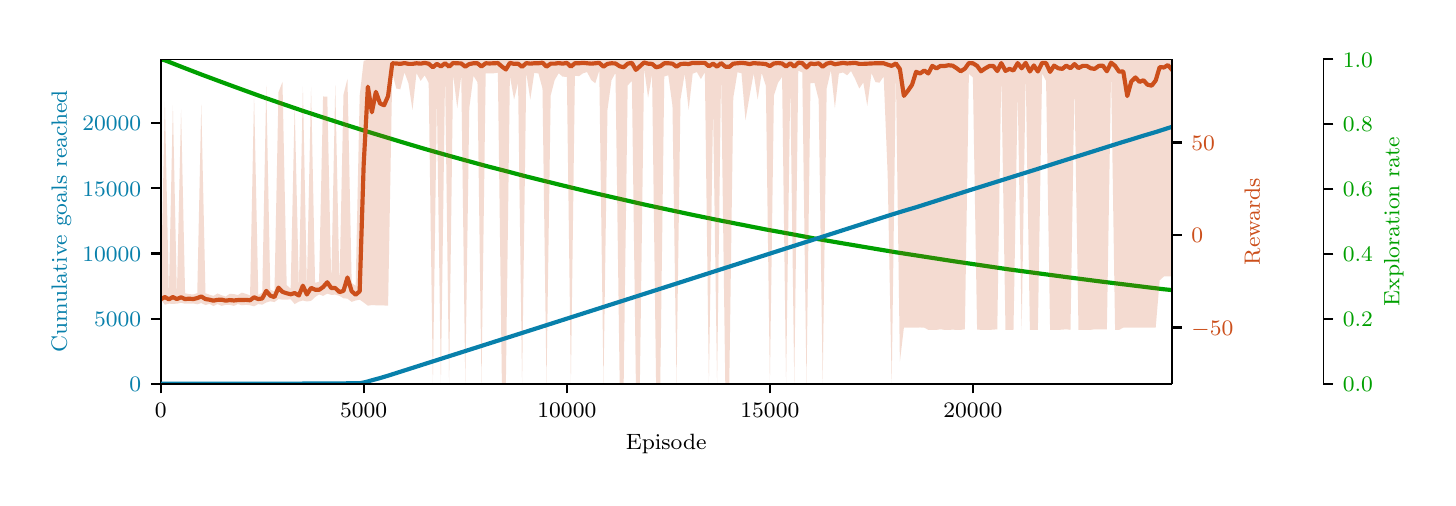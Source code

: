 \begingroup%
\makeatletter%
\begin{pgfpicture}%
\pgfpathrectangle{\pgfpointorigin}{\pgfqpoint{7.0in}{2.25in}}%
\pgfusepath{use as bounding box, clip}%
\begin{pgfscope}%
\pgfsetbuttcap%
\pgfsetmiterjoin%
\definecolor{currentfill}{rgb}{1.0,1.0,1.0}%
\pgfsetfillcolor{currentfill}%
\pgfsetlinewidth{0.0pt}%
\definecolor{currentstroke}{rgb}{1.0,1.0,1.0}%
\pgfsetstrokecolor{currentstroke}%
\pgfsetdash{}{0pt}%
\pgfpathmoveto{\pgfqpoint{0.0in}{0.0in}}%
\pgfpathlineto{\pgfqpoint{7.0in}{0.0in}}%
\pgfpathlineto{\pgfqpoint{7.0in}{2.25in}}%
\pgfpathlineto{\pgfqpoint{0.0in}{2.25in}}%
\pgfpathclose%
\pgfusepath{fill}%
\end{pgfscope}%
\begin{pgfscope}%
\pgfpathrectangle{\pgfqpoint{0.665in}{0.47in}}{\pgfqpoint{5.056in}{1.622in}}%
\pgfusepath{clip}%
\pgfsetbuttcap%
\pgfsetroundjoin%
\definecolor{currentfill}{rgb}{0.0,0.627,0.0}%
\pgfsetfillcolor{currentfill}%
\pgfsetfillopacity{0.2}%
\pgfsetlinewidth{0.0pt}%
\definecolor{currentstroke}{rgb}{0.0,0.627,0.0}%
\pgfsetstrokecolor{currentstroke}%
\pgfsetstrokeopacity{0.2}%
\pgfsetdash{}{0pt}%
\pgfpathmoveto{\pgfqpoint{0.665in}{2.091in}}%
\pgfpathlineto{\pgfqpoint{0.665in}{2.091in}}%
\pgfpathlineto{\pgfqpoint{0.686in}{2.083in}}%
\pgfpathlineto{\pgfqpoint{0.706in}{2.075in}}%
\pgfpathlineto{\pgfqpoint{0.726in}{2.067in}}%
\pgfpathlineto{\pgfqpoint{0.746in}{2.059in}}%
\pgfpathlineto{\pgfqpoint{0.767in}{2.051in}}%
\pgfpathlineto{\pgfqpoint{0.787in}{2.044in}}%
\pgfpathlineto{\pgfqpoint{0.807in}{2.036in}}%
\pgfpathlineto{\pgfqpoint{0.828in}{2.028in}}%
\pgfpathlineto{\pgfqpoint{0.848in}{2.02in}}%
\pgfpathlineto{\pgfqpoint{0.868in}{2.012in}}%
\pgfpathlineto{\pgfqpoint{0.889in}{2.005in}}%
\pgfpathlineto{\pgfqpoint{0.909in}{1.997in}}%
\pgfpathlineto{\pgfqpoint{0.929in}{1.989in}}%
\pgfpathlineto{\pgfqpoint{0.949in}{1.982in}}%
\pgfpathlineto{\pgfqpoint{0.97in}{1.974in}}%
\pgfpathlineto{\pgfqpoint{0.99in}{1.967in}}%
\pgfpathlineto{\pgfqpoint{1.01in}{1.959in}}%
\pgfpathlineto{\pgfqpoint{1.031in}{1.952in}}%
\pgfpathlineto{\pgfqpoint{1.051in}{1.944in}}%
\pgfpathlineto{\pgfqpoint{1.071in}{1.937in}}%
\pgfpathlineto{\pgfqpoint{1.092in}{1.93in}}%
\pgfpathlineto{\pgfqpoint{1.112in}{1.923in}}%
\pgfpathlineto{\pgfqpoint{1.132in}{1.915in}}%
\pgfpathlineto{\pgfqpoint{1.153in}{1.908in}}%
\pgfpathlineto{\pgfqpoint{1.173in}{1.901in}}%
\pgfpathlineto{\pgfqpoint{1.193in}{1.894in}}%
\pgfpathlineto{\pgfqpoint{1.213in}{1.887in}}%
\pgfpathlineto{\pgfqpoint{1.234in}{1.88in}}%
\pgfpathlineto{\pgfqpoint{1.254in}{1.873in}}%
\pgfpathlineto{\pgfqpoint{1.274in}{1.866in}}%
\pgfpathlineto{\pgfqpoint{1.295in}{1.859in}}%
\pgfpathlineto{\pgfqpoint{1.315in}{1.852in}}%
\pgfpathlineto{\pgfqpoint{1.335in}{1.845in}}%
\pgfpathlineto{\pgfqpoint{1.356in}{1.838in}}%
\pgfpathlineto{\pgfqpoint{1.376in}{1.831in}}%
\pgfpathlineto{\pgfqpoint{1.396in}{1.824in}}%
\pgfpathlineto{\pgfqpoint{1.417in}{1.818in}}%
\pgfpathlineto{\pgfqpoint{1.437in}{1.811in}}%
\pgfpathlineto{\pgfqpoint{1.457in}{1.804in}}%
\pgfpathlineto{\pgfqpoint{1.477in}{1.797in}}%
\pgfpathlineto{\pgfqpoint{1.498in}{1.791in}}%
\pgfpathlineto{\pgfqpoint{1.518in}{1.784in}}%
\pgfpathlineto{\pgfqpoint{1.538in}{1.778in}}%
\pgfpathlineto{\pgfqpoint{1.559in}{1.771in}}%
\pgfpathlineto{\pgfqpoint{1.579in}{1.765in}}%
\pgfpathlineto{\pgfqpoint{1.599in}{1.758in}}%
\pgfpathlineto{\pgfqpoint{1.62in}{1.752in}}%
\pgfpathlineto{\pgfqpoint{1.64in}{1.745in}}%
\pgfpathlineto{\pgfqpoint{1.66in}{1.739in}}%
\pgfpathlineto{\pgfqpoint{1.68in}{1.733in}}%
\pgfpathlineto{\pgfqpoint{1.701in}{1.726in}}%
\pgfpathlineto{\pgfqpoint{1.721in}{1.72in}}%
\pgfpathlineto{\pgfqpoint{1.741in}{1.714in}}%
\pgfpathlineto{\pgfqpoint{1.762in}{1.708in}}%
\pgfpathlineto{\pgfqpoint{1.782in}{1.702in}}%
\pgfpathlineto{\pgfqpoint{1.802in}{1.695in}}%
\pgfpathlineto{\pgfqpoint{1.823in}{1.689in}}%
\pgfpathlineto{\pgfqpoint{1.843in}{1.683in}}%
\pgfpathlineto{\pgfqpoint{1.863in}{1.677in}}%
\pgfpathlineto{\pgfqpoint{1.884in}{1.671in}}%
\pgfpathlineto{\pgfqpoint{1.904in}{1.665in}}%
\pgfpathlineto{\pgfqpoint{1.924in}{1.659in}}%
\pgfpathlineto{\pgfqpoint{1.944in}{1.653in}}%
\pgfpathlineto{\pgfqpoint{1.965in}{1.647in}}%
\pgfpathlineto{\pgfqpoint{1.985in}{1.641in}}%
\pgfpathlineto{\pgfqpoint{2.005in}{1.636in}}%
\pgfpathlineto{\pgfqpoint{2.026in}{1.63in}}%
\pgfpathlineto{\pgfqpoint{2.046in}{1.624in}}%
\pgfpathlineto{\pgfqpoint{2.066in}{1.618in}}%
\pgfpathlineto{\pgfqpoint{2.087in}{1.613in}}%
\pgfpathlineto{\pgfqpoint{2.107in}{1.607in}}%
\pgfpathlineto{\pgfqpoint{2.127in}{1.601in}}%
\pgfpathlineto{\pgfqpoint{2.148in}{1.595in}}%
\pgfpathlineto{\pgfqpoint{2.168in}{1.59in}}%
\pgfpathlineto{\pgfqpoint{2.188in}{1.584in}}%
\pgfpathlineto{\pgfqpoint{2.208in}{1.579in}}%
\pgfpathlineto{\pgfqpoint{2.229in}{1.573in}}%
\pgfpathlineto{\pgfqpoint{2.249in}{1.568in}}%
\pgfpathlineto{\pgfqpoint{2.269in}{1.562in}}%
\pgfpathlineto{\pgfqpoint{2.29in}{1.557in}}%
\pgfpathlineto{\pgfqpoint{2.31in}{1.551in}}%
\pgfpathlineto{\pgfqpoint{2.33in}{1.546in}}%
\pgfpathlineto{\pgfqpoint{2.351in}{1.541in}}%
\pgfpathlineto{\pgfqpoint{2.371in}{1.535in}}%
\pgfpathlineto{\pgfqpoint{2.391in}{1.53in}}%
\pgfpathlineto{\pgfqpoint{2.411in}{1.525in}}%
\pgfpathlineto{\pgfqpoint{2.432in}{1.519in}}%
\pgfpathlineto{\pgfqpoint{2.452in}{1.514in}}%
\pgfpathlineto{\pgfqpoint{2.472in}{1.509in}}%
\pgfpathlineto{\pgfqpoint{2.493in}{1.504in}}%
\pgfpathlineto{\pgfqpoint{2.513in}{1.499in}}%
\pgfpathlineto{\pgfqpoint{2.533in}{1.493in}}%
\pgfpathlineto{\pgfqpoint{2.554in}{1.488in}}%
\pgfpathlineto{\pgfqpoint{2.574in}{1.483in}}%
\pgfpathlineto{\pgfqpoint{2.594in}{1.478in}}%
\pgfpathlineto{\pgfqpoint{2.615in}{1.473in}}%
\pgfpathlineto{\pgfqpoint{2.635in}{1.468in}}%
\pgfpathlineto{\pgfqpoint{2.655in}{1.463in}}%
\pgfpathlineto{\pgfqpoint{2.675in}{1.458in}}%
\pgfpathlineto{\pgfqpoint{2.696in}{1.453in}}%
\pgfpathlineto{\pgfqpoint{2.716in}{1.448in}}%
\pgfpathlineto{\pgfqpoint{2.736in}{1.444in}}%
\pgfpathlineto{\pgfqpoint{2.757in}{1.439in}}%
\pgfpathlineto{\pgfqpoint{2.777in}{1.434in}}%
\pgfpathlineto{\pgfqpoint{2.797in}{1.429in}}%
\pgfpathlineto{\pgfqpoint{2.818in}{1.424in}}%
\pgfpathlineto{\pgfqpoint{2.838in}{1.419in}}%
\pgfpathlineto{\pgfqpoint{2.858in}{1.415in}}%
\pgfpathlineto{\pgfqpoint{2.879in}{1.41in}}%
\pgfpathlineto{\pgfqpoint{2.899in}{1.405in}}%
\pgfpathlineto{\pgfqpoint{2.919in}{1.401in}}%
\pgfpathlineto{\pgfqpoint{2.939in}{1.396in}}%
\pgfpathlineto{\pgfqpoint{2.96in}{1.391in}}%
\pgfpathlineto{\pgfqpoint{2.98in}{1.387in}}%
\pgfpathlineto{\pgfqpoint{3.0in}{1.382in}}%
\pgfpathlineto{\pgfqpoint{3.021in}{1.378in}}%
\pgfpathlineto{\pgfqpoint{3.041in}{1.373in}}%
\pgfpathlineto{\pgfqpoint{3.061in}{1.369in}}%
\pgfpathlineto{\pgfqpoint{3.082in}{1.364in}}%
\pgfpathlineto{\pgfqpoint{3.102in}{1.36in}}%
\pgfpathlineto{\pgfqpoint{3.122in}{1.355in}}%
\pgfpathlineto{\pgfqpoint{3.142in}{1.351in}}%
\pgfpathlineto{\pgfqpoint{3.163in}{1.346in}}%
\pgfpathlineto{\pgfqpoint{3.183in}{1.342in}}%
\pgfpathlineto{\pgfqpoint{3.203in}{1.338in}}%
\pgfpathlineto{\pgfqpoint{3.224in}{1.333in}}%
\pgfpathlineto{\pgfqpoint{3.244in}{1.329in}}%
\pgfpathlineto{\pgfqpoint{3.264in}{1.325in}}%
\pgfpathlineto{\pgfqpoint{3.285in}{1.321in}}%
\pgfpathlineto{\pgfqpoint{3.305in}{1.316in}}%
\pgfpathlineto{\pgfqpoint{3.325in}{1.312in}}%
\pgfpathlineto{\pgfqpoint{3.346in}{1.308in}}%
\pgfpathlineto{\pgfqpoint{3.366in}{1.304in}}%
\pgfpathlineto{\pgfqpoint{3.386in}{1.3in}}%
\pgfpathlineto{\pgfqpoint{3.406in}{1.295in}}%
\pgfpathlineto{\pgfqpoint{3.427in}{1.291in}}%
\pgfpathlineto{\pgfqpoint{3.447in}{1.287in}}%
\pgfpathlineto{\pgfqpoint{3.467in}{1.283in}}%
\pgfpathlineto{\pgfqpoint{3.488in}{1.279in}}%
\pgfpathlineto{\pgfqpoint{3.508in}{1.275in}}%
\pgfpathlineto{\pgfqpoint{3.528in}{1.271in}}%
\pgfpathlineto{\pgfqpoint{3.549in}{1.267in}}%
\pgfpathlineto{\pgfqpoint{3.569in}{1.263in}}%
\pgfpathlineto{\pgfqpoint{3.589in}{1.259in}}%
\pgfpathlineto{\pgfqpoint{3.61in}{1.255in}}%
\pgfpathlineto{\pgfqpoint{3.63in}{1.251in}}%
\pgfpathlineto{\pgfqpoint{3.65in}{1.247in}}%
\pgfpathlineto{\pgfqpoint{3.67in}{1.243in}}%
\pgfpathlineto{\pgfqpoint{3.691in}{1.24in}}%
\pgfpathlineto{\pgfqpoint{3.711in}{1.236in}}%
\pgfpathlineto{\pgfqpoint{3.731in}{1.232in}}%
\pgfpathlineto{\pgfqpoint{3.752in}{1.228in}}%
\pgfpathlineto{\pgfqpoint{3.772in}{1.224in}}%
\pgfpathlineto{\pgfqpoint{3.792in}{1.221in}}%
\pgfpathlineto{\pgfqpoint{3.813in}{1.217in}}%
\pgfpathlineto{\pgfqpoint{3.833in}{1.213in}}%
\pgfpathlineto{\pgfqpoint{3.853in}{1.209in}}%
\pgfpathlineto{\pgfqpoint{3.873in}{1.206in}}%
\pgfpathlineto{\pgfqpoint{3.894in}{1.202in}}%
\pgfpathlineto{\pgfqpoint{3.914in}{1.198in}}%
\pgfpathlineto{\pgfqpoint{3.934in}{1.195in}}%
\pgfpathlineto{\pgfqpoint{3.955in}{1.191in}}%
\pgfpathlineto{\pgfqpoint{3.975in}{1.187in}}%
\pgfpathlineto{\pgfqpoint{3.995in}{1.184in}}%
\pgfpathlineto{\pgfqpoint{4.016in}{1.18in}}%
\pgfpathlineto{\pgfqpoint{4.036in}{1.177in}}%
\pgfpathlineto{\pgfqpoint{4.056in}{1.173in}}%
\pgfpathlineto{\pgfqpoint{4.077in}{1.17in}}%
\pgfpathlineto{\pgfqpoint{4.097in}{1.166in}}%
\pgfpathlineto{\pgfqpoint{4.117in}{1.163in}}%
\pgfpathlineto{\pgfqpoint{4.137in}{1.159in}}%
\pgfpathlineto{\pgfqpoint{4.158in}{1.156in}}%
\pgfpathlineto{\pgfqpoint{4.178in}{1.152in}}%
\pgfpathlineto{\pgfqpoint{4.198in}{1.149in}}%
\pgfpathlineto{\pgfqpoint{4.219in}{1.146in}}%
\pgfpathlineto{\pgfqpoint{4.239in}{1.142in}}%
\pgfpathlineto{\pgfqpoint{4.259in}{1.139in}}%
\pgfpathlineto{\pgfqpoint{4.28in}{1.136in}}%
\pgfpathlineto{\pgfqpoint{4.3in}{1.132in}}%
\pgfpathlineto{\pgfqpoint{4.32in}{1.129in}}%
\pgfpathlineto{\pgfqpoint{4.341in}{1.126in}}%
\pgfpathlineto{\pgfqpoint{4.361in}{1.122in}}%
\pgfpathlineto{\pgfqpoint{4.381in}{1.119in}}%
\pgfpathlineto{\pgfqpoint{4.401in}{1.116in}}%
\pgfpathlineto{\pgfqpoint{4.422in}{1.113in}}%
\pgfpathlineto{\pgfqpoint{4.442in}{1.109in}}%
\pgfpathlineto{\pgfqpoint{4.462in}{1.106in}}%
\pgfpathlineto{\pgfqpoint{4.483in}{1.103in}}%
\pgfpathlineto{\pgfqpoint{4.503in}{1.1in}}%
\pgfpathlineto{\pgfqpoint{4.523in}{1.097in}}%
\pgfpathlineto{\pgfqpoint{4.544in}{1.094in}}%
\pgfpathlineto{\pgfqpoint{4.564in}{1.091in}}%
\pgfpathlineto{\pgfqpoint{4.584in}{1.087in}}%
\pgfpathlineto{\pgfqpoint{4.604in}{1.084in}}%
\pgfpathlineto{\pgfqpoint{4.625in}{1.081in}}%
\pgfpathlineto{\pgfqpoint{4.645in}{1.078in}}%
\pgfpathlineto{\pgfqpoint{4.665in}{1.075in}}%
\pgfpathlineto{\pgfqpoint{4.686in}{1.072in}}%
\pgfpathlineto{\pgfqpoint{4.706in}{1.069in}}%
\pgfpathlineto{\pgfqpoint{4.726in}{1.066in}}%
\pgfpathlineto{\pgfqpoint{4.747in}{1.063in}}%
\pgfpathlineto{\pgfqpoint{4.767in}{1.06in}}%
\pgfpathlineto{\pgfqpoint{4.787in}{1.057in}}%
\pgfpathlineto{\pgfqpoint{4.808in}{1.054in}}%
\pgfpathlineto{\pgfqpoint{4.828in}{1.051in}}%
\pgfpathlineto{\pgfqpoint{4.848in}{1.049in}}%
\pgfpathlineto{\pgfqpoint{4.868in}{1.046in}}%
\pgfpathlineto{\pgfqpoint{4.889in}{1.043in}}%
\pgfpathlineto{\pgfqpoint{4.909in}{1.04in}}%
\pgfpathlineto{\pgfqpoint{4.929in}{1.037in}}%
\pgfpathlineto{\pgfqpoint{4.95in}{1.034in}}%
\pgfpathlineto{\pgfqpoint{4.97in}{1.031in}}%
\pgfpathlineto{\pgfqpoint{4.99in}{1.029in}}%
\pgfpathlineto{\pgfqpoint{5.011in}{1.026in}}%
\pgfpathlineto{\pgfqpoint{5.031in}{1.023in}}%
\pgfpathlineto{\pgfqpoint{5.051in}{1.02in}}%
\pgfpathlineto{\pgfqpoint{5.072in}{1.018in}}%
\pgfpathlineto{\pgfqpoint{5.092in}{1.015in}}%
\pgfpathlineto{\pgfqpoint{5.112in}{1.012in}}%
\pgfpathlineto{\pgfqpoint{5.132in}{1.009in}}%
\pgfpathlineto{\pgfqpoint{5.153in}{1.007in}}%
\pgfpathlineto{\pgfqpoint{5.173in}{1.004in}}%
\pgfpathlineto{\pgfqpoint{5.193in}{1.001in}}%
\pgfpathlineto{\pgfqpoint{5.214in}{0.999in}}%
\pgfpathlineto{\pgfqpoint{5.234in}{0.996in}}%
\pgfpathlineto{\pgfqpoint{5.254in}{0.993in}}%
\pgfpathlineto{\pgfqpoint{5.275in}{0.991in}}%
\pgfpathlineto{\pgfqpoint{5.295in}{0.988in}}%
\pgfpathlineto{\pgfqpoint{5.315in}{0.986in}}%
\pgfpathlineto{\pgfqpoint{5.335in}{0.983in}}%
\pgfpathlineto{\pgfqpoint{5.356in}{0.981in}}%
\pgfpathlineto{\pgfqpoint{5.376in}{0.978in}}%
\pgfpathlineto{\pgfqpoint{5.396in}{0.975in}}%
\pgfpathlineto{\pgfqpoint{5.417in}{0.973in}}%
\pgfpathlineto{\pgfqpoint{5.437in}{0.97in}}%
\pgfpathlineto{\pgfqpoint{5.457in}{0.968in}}%
\pgfpathlineto{\pgfqpoint{5.478in}{0.965in}}%
\pgfpathlineto{\pgfqpoint{5.498in}{0.963in}}%
\pgfpathlineto{\pgfqpoint{5.518in}{0.961in}}%
\pgfpathlineto{\pgfqpoint{5.539in}{0.958in}}%
\pgfpathlineto{\pgfqpoint{5.559in}{0.956in}}%
\pgfpathlineto{\pgfqpoint{5.579in}{0.953in}}%
\pgfpathlineto{\pgfqpoint{5.599in}{0.951in}}%
\pgfpathlineto{\pgfqpoint{5.62in}{0.948in}}%
\pgfpathlineto{\pgfqpoint{5.64in}{0.946in}}%
\pgfpathlineto{\pgfqpoint{5.66in}{0.944in}}%
\pgfpathlineto{\pgfqpoint{5.681in}{0.941in}}%
\pgfpathlineto{\pgfqpoint{5.701in}{0.939in}}%
\pgfpathlineto{\pgfqpoint{5.721in}{0.937in}}%
\pgfpathlineto{\pgfqpoint{5.721in}{0.939in}}%
\pgfpathlineto{\pgfqpoint{5.721in}{0.939in}}%
\pgfpathlineto{\pgfqpoint{5.701in}{0.941in}}%
\pgfpathlineto{\pgfqpoint{5.681in}{0.944in}}%
\pgfpathlineto{\pgfqpoint{5.66in}{0.946in}}%
\pgfpathlineto{\pgfqpoint{5.64in}{0.948in}}%
\pgfpathlineto{\pgfqpoint{5.62in}{0.951in}}%
\pgfpathlineto{\pgfqpoint{5.599in}{0.953in}}%
\pgfpathlineto{\pgfqpoint{5.579in}{0.956in}}%
\pgfpathlineto{\pgfqpoint{5.559in}{0.958in}}%
\pgfpathlineto{\pgfqpoint{5.539in}{0.96in}}%
\pgfpathlineto{\pgfqpoint{5.518in}{0.963in}}%
\pgfpathlineto{\pgfqpoint{5.498in}{0.965in}}%
\pgfpathlineto{\pgfqpoint{5.478in}{0.968in}}%
\pgfpathlineto{\pgfqpoint{5.457in}{0.97in}}%
\pgfpathlineto{\pgfqpoint{5.437in}{0.973in}}%
\pgfpathlineto{\pgfqpoint{5.417in}{0.975in}}%
\pgfpathlineto{\pgfqpoint{5.396in}{0.978in}}%
\pgfpathlineto{\pgfqpoint{5.376in}{0.981in}}%
\pgfpathlineto{\pgfqpoint{5.356in}{0.983in}}%
\pgfpathlineto{\pgfqpoint{5.335in}{0.986in}}%
\pgfpathlineto{\pgfqpoint{5.315in}{0.988in}}%
\pgfpathlineto{\pgfqpoint{5.295in}{0.991in}}%
\pgfpathlineto{\pgfqpoint{5.275in}{0.993in}}%
\pgfpathlineto{\pgfqpoint{5.254in}{0.996in}}%
\pgfpathlineto{\pgfqpoint{5.234in}{0.999in}}%
\pgfpathlineto{\pgfqpoint{5.214in}{1.001in}}%
\pgfpathlineto{\pgfqpoint{5.193in}{1.004in}}%
\pgfpathlineto{\pgfqpoint{5.173in}{1.007in}}%
\pgfpathlineto{\pgfqpoint{5.153in}{1.009in}}%
\pgfpathlineto{\pgfqpoint{5.132in}{1.012in}}%
\pgfpathlineto{\pgfqpoint{5.112in}{1.015in}}%
\pgfpathlineto{\pgfqpoint{5.092in}{1.018in}}%
\pgfpathlineto{\pgfqpoint{5.072in}{1.02in}}%
\pgfpathlineto{\pgfqpoint{5.051in}{1.023in}}%
\pgfpathlineto{\pgfqpoint{5.031in}{1.026in}}%
\pgfpathlineto{\pgfqpoint{5.011in}{1.029in}}%
\pgfpathlineto{\pgfqpoint{4.99in}{1.031in}}%
\pgfpathlineto{\pgfqpoint{4.97in}{1.034in}}%
\pgfpathlineto{\pgfqpoint{4.95in}{1.037in}}%
\pgfpathlineto{\pgfqpoint{4.929in}{1.04in}}%
\pgfpathlineto{\pgfqpoint{4.909in}{1.043in}}%
\pgfpathlineto{\pgfqpoint{4.889in}{1.046in}}%
\pgfpathlineto{\pgfqpoint{4.868in}{1.049in}}%
\pgfpathlineto{\pgfqpoint{4.848in}{1.051in}}%
\pgfpathlineto{\pgfqpoint{4.828in}{1.054in}}%
\pgfpathlineto{\pgfqpoint{4.808in}{1.057in}}%
\pgfpathlineto{\pgfqpoint{4.787in}{1.06in}}%
\pgfpathlineto{\pgfqpoint{4.767in}{1.063in}}%
\pgfpathlineto{\pgfqpoint{4.747in}{1.066in}}%
\pgfpathlineto{\pgfqpoint{4.726in}{1.069in}}%
\pgfpathlineto{\pgfqpoint{4.706in}{1.072in}}%
\pgfpathlineto{\pgfqpoint{4.686in}{1.075in}}%
\pgfpathlineto{\pgfqpoint{4.665in}{1.078in}}%
\pgfpathlineto{\pgfqpoint{4.645in}{1.081in}}%
\pgfpathlineto{\pgfqpoint{4.625in}{1.084in}}%
\pgfpathlineto{\pgfqpoint{4.604in}{1.087in}}%
\pgfpathlineto{\pgfqpoint{4.584in}{1.091in}}%
\pgfpathlineto{\pgfqpoint{4.564in}{1.094in}}%
\pgfpathlineto{\pgfqpoint{4.544in}{1.097in}}%
\pgfpathlineto{\pgfqpoint{4.523in}{1.1in}}%
\pgfpathlineto{\pgfqpoint{4.503in}{1.103in}}%
\pgfpathlineto{\pgfqpoint{4.483in}{1.106in}}%
\pgfpathlineto{\pgfqpoint{4.462in}{1.109in}}%
\pgfpathlineto{\pgfqpoint{4.442in}{1.113in}}%
\pgfpathlineto{\pgfqpoint{4.422in}{1.116in}}%
\pgfpathlineto{\pgfqpoint{4.401in}{1.119in}}%
\pgfpathlineto{\pgfqpoint{4.381in}{1.122in}}%
\pgfpathlineto{\pgfqpoint{4.361in}{1.126in}}%
\pgfpathlineto{\pgfqpoint{4.341in}{1.129in}}%
\pgfpathlineto{\pgfqpoint{4.32in}{1.132in}}%
\pgfpathlineto{\pgfqpoint{4.3in}{1.136in}}%
\pgfpathlineto{\pgfqpoint{4.28in}{1.139in}}%
\pgfpathlineto{\pgfqpoint{4.259in}{1.142in}}%
\pgfpathlineto{\pgfqpoint{4.239in}{1.146in}}%
\pgfpathlineto{\pgfqpoint{4.219in}{1.149in}}%
\pgfpathlineto{\pgfqpoint{4.198in}{1.152in}}%
\pgfpathlineto{\pgfqpoint{4.178in}{1.156in}}%
\pgfpathlineto{\pgfqpoint{4.158in}{1.159in}}%
\pgfpathlineto{\pgfqpoint{4.137in}{1.163in}}%
\pgfpathlineto{\pgfqpoint{4.117in}{1.166in}}%
\pgfpathlineto{\pgfqpoint{4.097in}{1.17in}}%
\pgfpathlineto{\pgfqpoint{4.077in}{1.173in}}%
\pgfpathlineto{\pgfqpoint{4.056in}{1.177in}}%
\pgfpathlineto{\pgfqpoint{4.036in}{1.18in}}%
\pgfpathlineto{\pgfqpoint{4.016in}{1.184in}}%
\pgfpathlineto{\pgfqpoint{3.995in}{1.187in}}%
\pgfpathlineto{\pgfqpoint{3.975in}{1.191in}}%
\pgfpathlineto{\pgfqpoint{3.955in}{1.195in}}%
\pgfpathlineto{\pgfqpoint{3.934in}{1.198in}}%
\pgfpathlineto{\pgfqpoint{3.914in}{1.202in}}%
\pgfpathlineto{\pgfqpoint{3.894in}{1.206in}}%
\pgfpathlineto{\pgfqpoint{3.873in}{1.209in}}%
\pgfpathlineto{\pgfqpoint{3.853in}{1.213in}}%
\pgfpathlineto{\pgfqpoint{3.833in}{1.217in}}%
\pgfpathlineto{\pgfqpoint{3.813in}{1.22in}}%
\pgfpathlineto{\pgfqpoint{3.792in}{1.224in}}%
\pgfpathlineto{\pgfqpoint{3.772in}{1.228in}}%
\pgfpathlineto{\pgfqpoint{3.752in}{1.232in}}%
\pgfpathlineto{\pgfqpoint{3.731in}{1.236in}}%
\pgfpathlineto{\pgfqpoint{3.711in}{1.239in}}%
\pgfpathlineto{\pgfqpoint{3.691in}{1.243in}}%
\pgfpathlineto{\pgfqpoint{3.67in}{1.247in}}%
\pgfpathlineto{\pgfqpoint{3.65in}{1.251in}}%
\pgfpathlineto{\pgfqpoint{3.63in}{1.255in}}%
\pgfpathlineto{\pgfqpoint{3.61in}{1.259in}}%
\pgfpathlineto{\pgfqpoint{3.589in}{1.263in}}%
\pgfpathlineto{\pgfqpoint{3.569in}{1.267in}}%
\pgfpathlineto{\pgfqpoint{3.549in}{1.271in}}%
\pgfpathlineto{\pgfqpoint{3.528in}{1.275in}}%
\pgfpathlineto{\pgfqpoint{3.508in}{1.279in}}%
\pgfpathlineto{\pgfqpoint{3.488in}{1.283in}}%
\pgfpathlineto{\pgfqpoint{3.467in}{1.287in}}%
\pgfpathlineto{\pgfqpoint{3.447in}{1.291in}}%
\pgfpathlineto{\pgfqpoint{3.427in}{1.295in}}%
\pgfpathlineto{\pgfqpoint{3.406in}{1.299in}}%
\pgfpathlineto{\pgfqpoint{3.386in}{1.304in}}%
\pgfpathlineto{\pgfqpoint{3.366in}{1.308in}}%
\pgfpathlineto{\pgfqpoint{3.346in}{1.312in}}%
\pgfpathlineto{\pgfqpoint{3.325in}{1.316in}}%
\pgfpathlineto{\pgfqpoint{3.305in}{1.32in}}%
\pgfpathlineto{\pgfqpoint{3.285in}{1.325in}}%
\pgfpathlineto{\pgfqpoint{3.264in}{1.329in}}%
\pgfpathlineto{\pgfqpoint{3.244in}{1.333in}}%
\pgfpathlineto{\pgfqpoint{3.224in}{1.338in}}%
\pgfpathlineto{\pgfqpoint{3.203in}{1.342in}}%
\pgfpathlineto{\pgfqpoint{3.183in}{1.346in}}%
\pgfpathlineto{\pgfqpoint{3.163in}{1.351in}}%
\pgfpathlineto{\pgfqpoint{3.142in}{1.355in}}%
\pgfpathlineto{\pgfqpoint{3.122in}{1.36in}}%
\pgfpathlineto{\pgfqpoint{3.102in}{1.364in}}%
\pgfpathlineto{\pgfqpoint{3.082in}{1.369in}}%
\pgfpathlineto{\pgfqpoint{3.061in}{1.373in}}%
\pgfpathlineto{\pgfqpoint{3.041in}{1.378in}}%
\pgfpathlineto{\pgfqpoint{3.021in}{1.382in}}%
\pgfpathlineto{\pgfqpoint{3.0in}{1.387in}}%
\pgfpathlineto{\pgfqpoint{2.98in}{1.391in}}%
\pgfpathlineto{\pgfqpoint{2.96in}{1.396in}}%
\pgfpathlineto{\pgfqpoint{2.939in}{1.401in}}%
\pgfpathlineto{\pgfqpoint{2.919in}{1.405in}}%
\pgfpathlineto{\pgfqpoint{2.899in}{1.41in}}%
\pgfpathlineto{\pgfqpoint{2.879in}{1.415in}}%
\pgfpathlineto{\pgfqpoint{2.858in}{1.419in}}%
\pgfpathlineto{\pgfqpoint{2.838in}{1.424in}}%
\pgfpathlineto{\pgfqpoint{2.818in}{1.429in}}%
\pgfpathlineto{\pgfqpoint{2.797in}{1.434in}}%
\pgfpathlineto{\pgfqpoint{2.777in}{1.439in}}%
\pgfpathlineto{\pgfqpoint{2.757in}{1.443in}}%
\pgfpathlineto{\pgfqpoint{2.736in}{1.448in}}%
\pgfpathlineto{\pgfqpoint{2.716in}{1.453in}}%
\pgfpathlineto{\pgfqpoint{2.696in}{1.458in}}%
\pgfpathlineto{\pgfqpoint{2.675in}{1.463in}}%
\pgfpathlineto{\pgfqpoint{2.655in}{1.468in}}%
\pgfpathlineto{\pgfqpoint{2.635in}{1.473in}}%
\pgfpathlineto{\pgfqpoint{2.615in}{1.478in}}%
\pgfpathlineto{\pgfqpoint{2.594in}{1.483in}}%
\pgfpathlineto{\pgfqpoint{2.574in}{1.488in}}%
\pgfpathlineto{\pgfqpoint{2.554in}{1.493in}}%
\pgfpathlineto{\pgfqpoint{2.533in}{1.499in}}%
\pgfpathlineto{\pgfqpoint{2.513in}{1.504in}}%
\pgfpathlineto{\pgfqpoint{2.493in}{1.509in}}%
\pgfpathlineto{\pgfqpoint{2.472in}{1.514in}}%
\pgfpathlineto{\pgfqpoint{2.452in}{1.519in}}%
\pgfpathlineto{\pgfqpoint{2.432in}{1.525in}}%
\pgfpathlineto{\pgfqpoint{2.411in}{1.53in}}%
\pgfpathlineto{\pgfqpoint{2.391in}{1.535in}}%
\pgfpathlineto{\pgfqpoint{2.371in}{1.541in}}%
\pgfpathlineto{\pgfqpoint{2.351in}{1.546in}}%
\pgfpathlineto{\pgfqpoint{2.33in}{1.551in}}%
\pgfpathlineto{\pgfqpoint{2.31in}{1.557in}}%
\pgfpathlineto{\pgfqpoint{2.29in}{1.562in}}%
\pgfpathlineto{\pgfqpoint{2.269in}{1.568in}}%
\pgfpathlineto{\pgfqpoint{2.249in}{1.573in}}%
\pgfpathlineto{\pgfqpoint{2.229in}{1.579in}}%
\pgfpathlineto{\pgfqpoint{2.208in}{1.584in}}%
\pgfpathlineto{\pgfqpoint{2.188in}{1.59in}}%
\pgfpathlineto{\pgfqpoint{2.168in}{1.595in}}%
\pgfpathlineto{\pgfqpoint{2.148in}{1.601in}}%
\pgfpathlineto{\pgfqpoint{2.127in}{1.607in}}%
\pgfpathlineto{\pgfqpoint{2.107in}{1.612in}}%
\pgfpathlineto{\pgfqpoint{2.087in}{1.618in}}%
\pgfpathlineto{\pgfqpoint{2.066in}{1.624in}}%
\pgfpathlineto{\pgfqpoint{2.046in}{1.63in}}%
\pgfpathlineto{\pgfqpoint{2.026in}{1.636in}}%
\pgfpathlineto{\pgfqpoint{2.005in}{1.641in}}%
\pgfpathlineto{\pgfqpoint{1.985in}{1.647in}}%
\pgfpathlineto{\pgfqpoint{1.965in}{1.653in}}%
\pgfpathlineto{\pgfqpoint{1.944in}{1.659in}}%
\pgfpathlineto{\pgfqpoint{1.924in}{1.665in}}%
\pgfpathlineto{\pgfqpoint{1.904in}{1.671in}}%
\pgfpathlineto{\pgfqpoint{1.884in}{1.677in}}%
\pgfpathlineto{\pgfqpoint{1.863in}{1.683in}}%
\pgfpathlineto{\pgfqpoint{1.843in}{1.689in}}%
\pgfpathlineto{\pgfqpoint{1.823in}{1.695in}}%
\pgfpathlineto{\pgfqpoint{1.802in}{1.701in}}%
\pgfpathlineto{\pgfqpoint{1.782in}{1.708in}}%
\pgfpathlineto{\pgfqpoint{1.762in}{1.714in}}%
\pgfpathlineto{\pgfqpoint{1.741in}{1.72in}}%
\pgfpathlineto{\pgfqpoint{1.721in}{1.726in}}%
\pgfpathlineto{\pgfqpoint{1.701in}{1.733in}}%
\pgfpathlineto{\pgfqpoint{1.68in}{1.739in}}%
\pgfpathlineto{\pgfqpoint{1.66in}{1.745in}}%
\pgfpathlineto{\pgfqpoint{1.64in}{1.752in}}%
\pgfpathlineto{\pgfqpoint{1.62in}{1.758in}}%
\pgfpathlineto{\pgfqpoint{1.599in}{1.765in}}%
\pgfpathlineto{\pgfqpoint{1.579in}{1.771in}}%
\pgfpathlineto{\pgfqpoint{1.559in}{1.778in}}%
\pgfpathlineto{\pgfqpoint{1.538in}{1.784in}}%
\pgfpathlineto{\pgfqpoint{1.518in}{1.791in}}%
\pgfpathlineto{\pgfqpoint{1.498in}{1.797in}}%
\pgfpathlineto{\pgfqpoint{1.477in}{1.804in}}%
\pgfpathlineto{\pgfqpoint{1.457in}{1.811in}}%
\pgfpathlineto{\pgfqpoint{1.437in}{1.817in}}%
\pgfpathlineto{\pgfqpoint{1.417in}{1.824in}}%
\pgfpathlineto{\pgfqpoint{1.396in}{1.831in}}%
\pgfpathlineto{\pgfqpoint{1.376in}{1.838in}}%
\pgfpathlineto{\pgfqpoint{1.356in}{1.845in}}%
\pgfpathlineto{\pgfqpoint{1.335in}{1.852in}}%
\pgfpathlineto{\pgfqpoint{1.315in}{1.859in}}%
\pgfpathlineto{\pgfqpoint{1.295in}{1.865in}}%
\pgfpathlineto{\pgfqpoint{1.274in}{1.872in}}%
\pgfpathlineto{\pgfqpoint{1.254in}{1.88in}}%
\pgfpathlineto{\pgfqpoint{1.234in}{1.887in}}%
\pgfpathlineto{\pgfqpoint{1.213in}{1.894in}}%
\pgfpathlineto{\pgfqpoint{1.193in}{1.901in}}%
\pgfpathlineto{\pgfqpoint{1.173in}{1.908in}}%
\pgfpathlineto{\pgfqpoint{1.153in}{1.915in}}%
\pgfpathlineto{\pgfqpoint{1.132in}{1.922in}}%
\pgfpathlineto{\pgfqpoint{1.112in}{1.93in}}%
\pgfpathlineto{\pgfqpoint{1.092in}{1.937in}}%
\pgfpathlineto{\pgfqpoint{1.071in}{1.944in}}%
\pgfpathlineto{\pgfqpoint{1.051in}{1.952in}}%
\pgfpathlineto{\pgfqpoint{1.031in}{1.959in}}%
\pgfpathlineto{\pgfqpoint{1.01in}{1.967in}}%
\pgfpathlineto{\pgfqpoint{0.99in}{1.974in}}%
\pgfpathlineto{\pgfqpoint{0.97in}{1.982in}}%
\pgfpathlineto{\pgfqpoint{0.949in}{1.989in}}%
\pgfpathlineto{\pgfqpoint{0.929in}{1.997in}}%
\pgfpathlineto{\pgfqpoint{0.909in}{2.005in}}%
\pgfpathlineto{\pgfqpoint{0.889in}{2.012in}}%
\pgfpathlineto{\pgfqpoint{0.868in}{2.02in}}%
\pgfpathlineto{\pgfqpoint{0.848in}{2.028in}}%
\pgfpathlineto{\pgfqpoint{0.828in}{2.036in}}%
\pgfpathlineto{\pgfqpoint{0.807in}{2.043in}}%
\pgfpathlineto{\pgfqpoint{0.787in}{2.051in}}%
\pgfpathlineto{\pgfqpoint{0.767in}{2.059in}}%
\pgfpathlineto{\pgfqpoint{0.746in}{2.067in}}%
\pgfpathlineto{\pgfqpoint{0.726in}{2.075in}}%
\pgfpathlineto{\pgfqpoint{0.706in}{2.083in}}%
\pgfpathlineto{\pgfqpoint{0.686in}{2.091in}}%
\pgfpathlineto{\pgfqpoint{0.665in}{2.091in}}%
\pgfpathclose%
\pgfusepath{fill}%
\end{pgfscope}%
\begin{pgfscope}%
\pgfpathrectangle{\pgfqpoint{0.665in}{0.47in}}{\pgfqpoint{5.056in}{1.622in}}%
\pgfusepath{clip}%
\pgfsetrectcap%
\pgfsetroundjoin%
\pgfsetlinewidth{1.506pt}%
\definecolor{currentstroke}{rgb}{0.0,0.627,0.0}%
\pgfsetstrokecolor{currentstroke}%
\pgfsetdash{}{0pt}%
\pgfpathmoveto{\pgfqpoint{0.665in}{2.091in}}%
\pgfpathlineto{\pgfqpoint{0.686in}{2.087in}}%
\pgfpathlineto{\pgfqpoint{0.767in}{2.055in}}%
\pgfpathlineto{\pgfqpoint{0.868in}{2.016in}}%
\pgfpathlineto{\pgfqpoint{0.97in}{1.978in}}%
\pgfpathlineto{\pgfqpoint{1.071in}{1.941in}}%
\pgfpathlineto{\pgfqpoint{1.173in}{1.904in}}%
\pgfpathlineto{\pgfqpoint{1.274in}{1.869in}}%
\pgfpathlineto{\pgfqpoint{1.376in}{1.834in}}%
\pgfpathlineto{\pgfqpoint{1.477in}{1.801in}}%
\pgfpathlineto{\pgfqpoint{1.579in}{1.768in}}%
\pgfpathlineto{\pgfqpoint{1.68in}{1.736in}}%
\pgfpathlineto{\pgfqpoint{1.782in}{1.705in}}%
\pgfpathlineto{\pgfqpoint{1.884in}{1.674in}}%
\pgfpathlineto{\pgfqpoint{1.985in}{1.644in}}%
\pgfpathlineto{\pgfqpoint{2.087in}{1.615in}}%
\pgfpathlineto{\pgfqpoint{2.188in}{1.587in}}%
\pgfpathlineto{\pgfqpoint{2.29in}{1.559in}}%
\pgfpathlineto{\pgfqpoint{2.391in}{1.533in}}%
\pgfpathlineto{\pgfqpoint{2.493in}{1.506in}}%
\pgfpathlineto{\pgfqpoint{2.594in}{1.481in}}%
\pgfpathlineto{\pgfqpoint{2.716in}{1.451in}}%
\pgfpathlineto{\pgfqpoint{2.838in}{1.422in}}%
\pgfpathlineto{\pgfqpoint{2.96in}{1.394in}}%
\pgfpathlineto{\pgfqpoint{3.082in}{1.366in}}%
\pgfpathlineto{\pgfqpoint{3.203in}{1.34in}}%
\pgfpathlineto{\pgfqpoint{3.325in}{1.314in}}%
\pgfpathlineto{\pgfqpoint{3.447in}{1.289in}}%
\pgfpathlineto{\pgfqpoint{3.569in}{1.265in}}%
\pgfpathlineto{\pgfqpoint{3.691in}{1.241in}}%
\pgfpathlineto{\pgfqpoint{3.813in}{1.219in}}%
\pgfpathlineto{\pgfqpoint{3.934in}{1.196in}}%
\pgfpathlineto{\pgfqpoint{4.056in}{1.175in}}%
\pgfpathlineto{\pgfqpoint{4.198in}{1.151in}}%
\pgfpathlineto{\pgfqpoint{4.341in}{1.127in}}%
\pgfpathlineto{\pgfqpoint{4.483in}{1.105in}}%
\pgfpathlineto{\pgfqpoint{4.625in}{1.083in}}%
\pgfpathlineto{\pgfqpoint{4.767in}{1.062in}}%
\pgfpathlineto{\pgfqpoint{4.909in}{1.041in}}%
\pgfpathlineto{\pgfqpoint{5.051in}{1.022in}}%
\pgfpathlineto{\pgfqpoint{5.193in}{1.003in}}%
\pgfpathlineto{\pgfqpoint{5.356in}{0.982in}}%
\pgfpathlineto{\pgfqpoint{5.518in}{0.962in}}%
\pgfpathlineto{\pgfqpoint{5.681in}{0.942in}}%
\pgfpathlineto{\pgfqpoint{5.721in}{0.938in}}%
\pgfpathlineto{\pgfqpoint{5.721in}{0.938in}}%
\pgfusepath{stroke}%
\end{pgfscope}%
\begin{pgfscope}%
\pgfsetbuttcap%
\pgfsetroundjoin%
\definecolor{currentfill}{rgb}{0.0,0.0,0.0}%
\pgfsetfillcolor{currentfill}%
\pgfsetlinewidth{0.803pt}%
\definecolor{currentstroke}{rgb}{0.0,0.0,0.0}%
\pgfsetstrokecolor{currentstroke}%
\pgfsetdash{}{0pt}%
\pgfsys@defobject{currentmarker}{\pgfqpoint{0.0in}{0.0in}}{\pgfqpoint{0.049in}{0.0in}}{%
\pgfpathmoveto{\pgfqpoint{0.0in}{0.0in}}%
\pgfpathlineto{\pgfqpoint{0.049in}{0.0in}}%
\pgfusepath{stroke,fill}%
}%
\begin{pgfscope}%
\pgfsys@transformshift{6.479in}{0.47in}%
\pgfsys@useobject{currentmarker}{}%
\end{pgfscope}%
\end{pgfscope}%
\begin{pgfscope}%
\definecolor{textcolor}{rgb}{0.0,0.627,0.0}%
\pgfsetstrokecolor{textcolor}%
\pgfsetfillcolor{textcolor}%
\pgftext[x=6.576in,y=0.431in,left,base]{\color{textcolor}\fontsize{8.0}{9.6}\selectfont \(\displaystyle 0.0\)}%
\end{pgfscope}%
\begin{pgfscope}%
\pgfsetbuttcap%
\pgfsetroundjoin%
\definecolor{currentfill}{rgb}{0.0,0.0,0.0}%
\pgfsetfillcolor{currentfill}%
\pgfsetlinewidth{0.803pt}%
\definecolor{currentstroke}{rgb}{0.0,0.0,0.0}%
\pgfsetstrokecolor{currentstroke}%
\pgfsetdash{}{0pt}%
\pgfsys@defobject{currentmarker}{\pgfqpoint{0.0in}{0.0in}}{\pgfqpoint{0.049in}{0.0in}}{%
\pgfpathmoveto{\pgfqpoint{0.0in}{0.0in}}%
\pgfpathlineto{\pgfqpoint{0.049in}{0.0in}}%
\pgfusepath{stroke,fill}%
}%
\begin{pgfscope}%
\pgfsys@transformshift{6.479in}{0.794in}%
\pgfsys@useobject{currentmarker}{}%
\end{pgfscope}%
\end{pgfscope}%
\begin{pgfscope}%
\definecolor{textcolor}{rgb}{0.0,0.627,0.0}%
\pgfsetstrokecolor{textcolor}%
\pgfsetfillcolor{textcolor}%
\pgftext[x=6.576in,y=0.755in,left,base]{\color{textcolor}\fontsize{8.0}{9.6}\selectfont \(\displaystyle 0.2\)}%
\end{pgfscope}%
\begin{pgfscope}%
\pgfsetbuttcap%
\pgfsetroundjoin%
\definecolor{currentfill}{rgb}{0.0,0.0,0.0}%
\pgfsetfillcolor{currentfill}%
\pgfsetlinewidth{0.803pt}%
\definecolor{currentstroke}{rgb}{0.0,0.0,0.0}%
\pgfsetstrokecolor{currentstroke}%
\pgfsetdash{}{0pt}%
\pgfsys@defobject{currentmarker}{\pgfqpoint{0.0in}{0.0in}}{\pgfqpoint{0.049in}{0.0in}}{%
\pgfpathmoveto{\pgfqpoint{0.0in}{0.0in}}%
\pgfpathlineto{\pgfqpoint{0.049in}{0.0in}}%
\pgfusepath{stroke,fill}%
}%
\begin{pgfscope}%
\pgfsys@transformshift{6.479in}{1.118in}%
\pgfsys@useobject{currentmarker}{}%
\end{pgfscope}%
\end{pgfscope}%
\begin{pgfscope}%
\definecolor{textcolor}{rgb}{0.0,0.627,0.0}%
\pgfsetstrokecolor{textcolor}%
\pgfsetfillcolor{textcolor}%
\pgftext[x=6.576in,y=1.08in,left,base]{\color{textcolor}\fontsize{8.0}{9.6}\selectfont \(\displaystyle 0.4\)}%
\end{pgfscope}%
\begin{pgfscope}%
\pgfsetbuttcap%
\pgfsetroundjoin%
\definecolor{currentfill}{rgb}{0.0,0.0,0.0}%
\pgfsetfillcolor{currentfill}%
\pgfsetlinewidth{0.803pt}%
\definecolor{currentstroke}{rgb}{0.0,0.0,0.0}%
\pgfsetstrokecolor{currentstroke}%
\pgfsetdash{}{0pt}%
\pgfsys@defobject{currentmarker}{\pgfqpoint{0.0in}{0.0in}}{\pgfqpoint{0.049in}{0.0in}}{%
\pgfpathmoveto{\pgfqpoint{0.0in}{0.0in}}%
\pgfpathlineto{\pgfqpoint{0.049in}{0.0in}}%
\pgfusepath{stroke,fill}%
}%
\begin{pgfscope}%
\pgfsys@transformshift{6.479in}{1.443in}%
\pgfsys@useobject{currentmarker}{}%
\end{pgfscope}%
\end{pgfscope}%
\begin{pgfscope}%
\definecolor{textcolor}{rgb}{0.0,0.627,0.0}%
\pgfsetstrokecolor{textcolor}%
\pgfsetfillcolor{textcolor}%
\pgftext[x=6.576in,y=1.404in,left,base]{\color{textcolor}\fontsize{8.0}{9.6}\selectfont \(\displaystyle 0.6\)}%
\end{pgfscope}%
\begin{pgfscope}%
\pgfsetbuttcap%
\pgfsetroundjoin%
\definecolor{currentfill}{rgb}{0.0,0.0,0.0}%
\pgfsetfillcolor{currentfill}%
\pgfsetlinewidth{0.803pt}%
\definecolor{currentstroke}{rgb}{0.0,0.0,0.0}%
\pgfsetstrokecolor{currentstroke}%
\pgfsetdash{}{0pt}%
\pgfsys@defobject{currentmarker}{\pgfqpoint{0.0in}{0.0in}}{\pgfqpoint{0.049in}{0.0in}}{%
\pgfpathmoveto{\pgfqpoint{0.0in}{0.0in}}%
\pgfpathlineto{\pgfqpoint{0.049in}{0.0in}}%
\pgfusepath{stroke,fill}%
}%
\begin{pgfscope}%
\pgfsys@transformshift{6.479in}{1.767in}%
\pgfsys@useobject{currentmarker}{}%
\end{pgfscope}%
\end{pgfscope}%
\begin{pgfscope}%
\definecolor{textcolor}{rgb}{0.0,0.627,0.0}%
\pgfsetstrokecolor{textcolor}%
\pgfsetfillcolor{textcolor}%
\pgftext[x=6.576in,y=1.729in,left,base]{\color{textcolor}\fontsize{8.0}{9.6}\selectfont \(\displaystyle 0.8\)}%
\end{pgfscope}%
\begin{pgfscope}%
\pgfsetbuttcap%
\pgfsetroundjoin%
\definecolor{currentfill}{rgb}{0.0,0.0,0.0}%
\pgfsetfillcolor{currentfill}%
\pgfsetlinewidth{0.803pt}%
\definecolor{currentstroke}{rgb}{0.0,0.0,0.0}%
\pgfsetstrokecolor{currentstroke}%
\pgfsetdash{}{0pt}%
\pgfsys@defobject{currentmarker}{\pgfqpoint{0.0in}{0.0in}}{\pgfqpoint{0.049in}{0.0in}}{%
\pgfpathmoveto{\pgfqpoint{0.0in}{0.0in}}%
\pgfpathlineto{\pgfqpoint{0.049in}{0.0in}}%
\pgfusepath{stroke,fill}%
}%
\begin{pgfscope}%
\pgfsys@transformshift{6.479in}{2.092in}%
\pgfsys@useobject{currentmarker}{}%
\end{pgfscope}%
\end{pgfscope}%
\begin{pgfscope}%
\definecolor{textcolor}{rgb}{0.0,0.627,0.0}%
\pgfsetstrokecolor{textcolor}%
\pgfsetfillcolor{textcolor}%
\pgftext[x=6.576in,y=2.053in,left,base]{\color{textcolor}\fontsize{8.0}{9.6}\selectfont \(\displaystyle 1.0\)}%
\end{pgfscope}%
\begin{pgfscope}%
\definecolor{textcolor}{rgb}{0.0,0.627,0.0}%
\pgfsetstrokecolor{textcolor}%
\pgfsetfillcolor{textcolor}%
\pgftext[x=6.782in,y=1.281in,,top,rotate=90.0]{\color{textcolor}\fontsize{8.0}{9.6}\selectfont Exploration rate}%
\end{pgfscope}%
\begin{pgfscope}%
\pgfsetrectcap%
\pgfsetmiterjoin%
\pgfsetlinewidth{0.01pt}%
\definecolor{currentstroke}{rgb}{0.0,0.0,0.0}%
\pgfsetstrokecolor{currentstroke}%
\pgfsetdash{}{0pt}%
\pgfpathmoveto{\pgfqpoint{0.665in}{0.47in}}%
\pgfpathlineto{\pgfqpoint{0.665in}{2.092in}}%
\pgfusepath{stroke}%
\end{pgfscope}%
\begin{pgfscope}%
\pgfsetrectcap%
\pgfsetmiterjoin%
\pgfsetlinewidth{0.01pt}%
\definecolor{currentstroke}{rgb}{0.0,0.0,0.0}%
\pgfsetstrokecolor{currentstroke}%
\pgfsetdash{}{0pt}%
\pgfpathmoveto{\pgfqpoint{6.479in}{0.47in}}%
\pgfpathlineto{\pgfqpoint{6.479in}{2.092in}}%
\pgfusepath{stroke}%
\end{pgfscope}%
\begin{pgfscope}%
\pgfsetrectcap%
\pgfsetmiterjoin%
\pgfsetlinewidth{0.01pt}%
\definecolor{currentstroke}{rgb}{0.0,0.0,0.0}%
\pgfsetstrokecolor{currentstroke}%
\pgfsetdash{}{0pt}%
\pgfpathmoveto{\pgfqpoint{0.665in}{0.47in}}%
\pgfpathlineto{\pgfqpoint{5.721in}{0.47in}}%
\pgfusepath{stroke}%
\end{pgfscope}%
\begin{pgfscope}%
\pgfsetrectcap%
\pgfsetmiterjoin%
\pgfsetlinewidth{0.01pt}%
\definecolor{currentstroke}{rgb}{0.0,0.0,0.0}%
\pgfsetstrokecolor{currentstroke}%
\pgfsetdash{}{0pt}%
\pgfpathmoveto{\pgfqpoint{0.665in}{2.092in}}%
\pgfpathlineto{\pgfqpoint{5.721in}{2.092in}}%
\pgfusepath{stroke}%
\end{pgfscope}%
\begin{pgfscope}%
\pgfpathrectangle{\pgfqpoint{0.665in}{0.47in}}{\pgfqpoint{5.056in}{1.622in}}%
\pgfusepath{clip}%
\pgfsetbuttcap%
\pgfsetroundjoin%
\definecolor{currentfill}{rgb}{0.8,0.31,0.106}%
\pgfsetfillcolor{currentfill}%
\pgfsetfillopacity{0.2}%
\pgfsetlinewidth{0.0pt}%
\definecolor{currentstroke}{rgb}{0.8,0.31,0.106}%
\pgfsetstrokecolor{currentstroke}%
\pgfsetstrokeopacity{0.2}%
\pgfsetdash{}{0pt}%
\pgfpathmoveto{\pgfqpoint{0.665in}{0.892in}}%
\pgfpathlineto{\pgfqpoint{0.665in}{0.892in}}%
\pgfpathlineto{\pgfqpoint{0.686in}{0.865in}}%
\pgfpathlineto{\pgfqpoint{0.706in}{0.87in}}%
\pgfpathlineto{\pgfqpoint{0.726in}{0.869in}}%
\pgfpathlineto{\pgfqpoint{0.746in}{0.87in}}%
\pgfpathlineto{\pgfqpoint{0.767in}{0.874in}}%
\pgfpathlineto{\pgfqpoint{0.787in}{0.87in}}%
\pgfpathlineto{\pgfqpoint{0.807in}{0.87in}}%
\pgfpathlineto{\pgfqpoint{0.828in}{0.871in}}%
\pgfpathlineto{\pgfqpoint{0.848in}{0.867in}}%
\pgfpathlineto{\pgfqpoint{0.868in}{0.873in}}%
\pgfpathlineto{\pgfqpoint{0.889in}{0.863in}}%
\pgfpathlineto{\pgfqpoint{0.909in}{0.869in}}%
\pgfpathlineto{\pgfqpoint{0.929in}{0.858in}}%
\pgfpathlineto{\pgfqpoint{0.949in}{0.868in}}%
\pgfpathlineto{\pgfqpoint{0.97in}{0.859in}}%
\pgfpathlineto{\pgfqpoint{0.99in}{0.864in}}%
\pgfpathlineto{\pgfqpoint{1.01in}{0.864in}}%
\pgfpathlineto{\pgfqpoint{1.031in}{0.859in}}%
\pgfpathlineto{\pgfqpoint{1.051in}{0.868in}}%
\pgfpathlineto{\pgfqpoint{1.071in}{0.862in}}%
\pgfpathlineto{\pgfqpoint{1.092in}{0.864in}}%
\pgfpathlineto{\pgfqpoint{1.112in}{0.862in}}%
\pgfpathlineto{\pgfqpoint{1.132in}{0.857in}}%
\pgfpathlineto{\pgfqpoint{1.153in}{0.868in}}%
\pgfpathlineto{\pgfqpoint{1.173in}{0.865in}}%
\pgfpathlineto{\pgfqpoint{1.193in}{0.876in}}%
\pgfpathlineto{\pgfqpoint{1.213in}{0.882in}}%
\pgfpathlineto{\pgfqpoint{1.234in}{0.878in}}%
\pgfpathlineto{\pgfqpoint{1.254in}{0.893in}}%
\pgfpathlineto{\pgfqpoint{1.274in}{0.89in}}%
\pgfpathlineto{\pgfqpoint{1.295in}{0.89in}}%
\pgfpathlineto{\pgfqpoint{1.315in}{0.892in}}%
\pgfpathlineto{\pgfqpoint{1.335in}{0.868in}}%
\pgfpathlineto{\pgfqpoint{1.356in}{0.88in}}%
\pgfpathlineto{\pgfqpoint{1.376in}{0.886in}}%
\pgfpathlineto{\pgfqpoint{1.396in}{0.881in}}%
\pgfpathlineto{\pgfqpoint{1.417in}{0.884in}}%
\pgfpathlineto{\pgfqpoint{1.437in}{0.903in}}%
\pgfpathlineto{\pgfqpoint{1.457in}{0.916in}}%
\pgfpathlineto{\pgfqpoint{1.477in}{0.909in}}%
\pgfpathlineto{\pgfqpoint{1.498in}{0.92in}}%
\pgfpathlineto{\pgfqpoint{1.518in}{0.914in}}%
\pgfpathlineto{\pgfqpoint{1.538in}{0.915in}}%
\pgfpathlineto{\pgfqpoint{1.559in}{0.909in}}%
\pgfpathlineto{\pgfqpoint{1.579in}{0.897in}}%
\pgfpathlineto{\pgfqpoint{1.599in}{0.895in}}%
\pgfpathlineto{\pgfqpoint{1.62in}{0.879in}}%
\pgfpathlineto{\pgfqpoint{1.64in}{0.886in}}%
\pgfpathlineto{\pgfqpoint{1.66in}{0.89in}}%
\pgfpathlineto{\pgfqpoint{1.68in}{0.876in}}%
\pgfpathlineto{\pgfqpoint{1.701in}{0.86in}}%
\pgfpathlineto{\pgfqpoint{1.721in}{0.863in}}%
\pgfpathlineto{\pgfqpoint{1.741in}{0.862in}}%
\pgfpathlineto{\pgfqpoint{1.762in}{0.862in}}%
\pgfpathlineto{\pgfqpoint{1.782in}{0.861in}}%
\pgfpathlineto{\pgfqpoint{1.802in}{0.86in}}%
\pgfpathlineto{\pgfqpoint{1.823in}{2.024in}}%
\pgfpathlineto{\pgfqpoint{1.843in}{1.946in}}%
\pgfpathlineto{\pgfqpoint{1.863in}{1.942in}}%
\pgfpathlineto{\pgfqpoint{1.884in}{2.026in}}%
\pgfpathlineto{\pgfqpoint{1.904in}{1.972in}}%
\pgfpathlineto{\pgfqpoint{1.924in}{1.839in}}%
\pgfpathlineto{\pgfqpoint{1.944in}{2.023in}}%
\pgfpathlineto{\pgfqpoint{1.965in}{1.984in}}%
\pgfpathlineto{\pgfqpoint{1.985in}{2.012in}}%
\pgfpathlineto{\pgfqpoint{2.005in}{1.974in}}%
\pgfpathlineto{\pgfqpoint{2.026in}{0.47in}}%
\pgfpathlineto{\pgfqpoint{2.046in}{1.891in}}%
\pgfpathlineto{\pgfqpoint{2.066in}{0.47in}}%
\pgfpathlineto{\pgfqpoint{2.087in}{2.02in}}%
\pgfpathlineto{\pgfqpoint{2.107in}{0.471in}}%
\pgfpathlineto{\pgfqpoint{2.127in}{2.017in}}%
\pgfpathlineto{\pgfqpoint{2.148in}{1.848in}}%
\pgfpathlineto{\pgfqpoint{2.168in}{2.01in}}%
\pgfpathlineto{\pgfqpoint{2.188in}{0.471in}}%
\pgfpathlineto{\pgfqpoint{2.208in}{1.848in}}%
\pgfpathlineto{\pgfqpoint{2.229in}{2.009in}}%
\pgfpathlineto{\pgfqpoint{2.249in}{1.977in}}%
\pgfpathlineto{\pgfqpoint{2.269in}{0.47in}}%
\pgfpathlineto{\pgfqpoint{2.29in}{2.022in}}%
\pgfpathlineto{\pgfqpoint{2.31in}{2.022in}}%
\pgfpathlineto{\pgfqpoint{2.33in}{2.022in}}%
\pgfpathlineto{\pgfqpoint{2.351in}{2.025in}}%
\pgfpathlineto{\pgfqpoint{2.371in}{0.471in}}%
\pgfpathlineto{\pgfqpoint{2.391in}{0.47in}}%
\pgfpathlineto{\pgfqpoint{2.411in}{2.009in}}%
\pgfpathlineto{\pgfqpoint{2.432in}{1.891in}}%
\pgfpathlineto{\pgfqpoint{2.452in}{1.974in}}%
\pgfpathlineto{\pgfqpoint{2.472in}{0.471in}}%
\pgfpathlineto{\pgfqpoint{2.493in}{2.023in}}%
\pgfpathlineto{\pgfqpoint{2.513in}{1.891in}}%
\pgfpathlineto{\pgfqpoint{2.533in}{2.024in}}%
\pgfpathlineto{\pgfqpoint{2.554in}{2.021in}}%
\pgfpathlineto{\pgfqpoint{2.574in}{1.946in}}%
\pgfpathlineto{\pgfqpoint{2.594in}{0.47in}}%
\pgfpathlineto{\pgfqpoint{2.615in}{1.911in}}%
\pgfpathlineto{\pgfqpoint{2.635in}{1.988in}}%
\pgfpathlineto{\pgfqpoint{2.655in}{2.022in}}%
\pgfpathlineto{\pgfqpoint{2.675in}{2.005in}}%
\pgfpathlineto{\pgfqpoint{2.696in}{2.004in}}%
\pgfpathlineto{\pgfqpoint{2.716in}{0.471in}}%
\pgfpathlineto{\pgfqpoint{2.736in}{2.009in}}%
\pgfpathlineto{\pgfqpoint{2.757in}{2.008in}}%
\pgfpathlineto{\pgfqpoint{2.777in}{2.022in}}%
\pgfpathlineto{\pgfqpoint{2.797in}{2.028in}}%
\pgfpathlineto{\pgfqpoint{2.818in}{1.988in}}%
\pgfpathlineto{\pgfqpoint{2.838in}{1.972in}}%
\pgfpathlineto{\pgfqpoint{2.858in}{2.035in}}%
\pgfpathlineto{\pgfqpoint{2.879in}{0.47in}}%
\pgfpathlineto{\pgfqpoint{2.899in}{1.839in}}%
\pgfpathlineto{\pgfqpoint{2.919in}{1.987in}}%
\pgfpathlineto{\pgfqpoint{2.939in}{2.024in}}%
\pgfpathlineto{\pgfqpoint{2.96in}{0.47in}}%
\pgfpathlineto{\pgfqpoint{2.98in}{0.47in}}%
\pgfpathlineto{\pgfqpoint{3.0in}{1.961in}}%
\pgfpathlineto{\pgfqpoint{3.021in}{1.984in}}%
\pgfpathlineto{\pgfqpoint{3.041in}{0.47in}}%
\pgfpathlineto{\pgfqpoint{3.061in}{0.471in}}%
\pgfpathlineto{\pgfqpoint{3.082in}{2.049in}}%
\pgfpathlineto{\pgfqpoint{3.102in}{1.9in}}%
\pgfpathlineto{\pgfqpoint{3.122in}{2.016in}}%
\pgfpathlineto{\pgfqpoint{3.142in}{0.47in}}%
\pgfpathlineto{\pgfqpoint{3.163in}{0.471in}}%
\pgfpathlineto{\pgfqpoint{3.183in}{2.006in}}%
\pgfpathlineto{\pgfqpoint{3.203in}{2.012in}}%
\pgfpathlineto{\pgfqpoint{3.224in}{1.859in}}%
\pgfpathlineto{\pgfqpoint{3.244in}{0.471in}}%
\pgfpathlineto{\pgfqpoint{3.264in}{1.891in}}%
\pgfpathlineto{\pgfqpoint{3.285in}{2.02in}}%
\pgfpathlineto{\pgfqpoint{3.305in}{1.839in}}%
\pgfpathlineto{\pgfqpoint{3.325in}{2.02in}}%
\pgfpathlineto{\pgfqpoint{3.346in}{2.028in}}%
\pgfpathlineto{\pgfqpoint{3.366in}{1.993in}}%
\pgfpathlineto{\pgfqpoint{3.386in}{2.027in}}%
\pgfpathlineto{\pgfqpoint{3.406in}{0.47in}}%
\pgfpathlineto{\pgfqpoint{3.427in}{1.848in}}%
\pgfpathlineto{\pgfqpoint{3.447in}{0.471in}}%
\pgfpathlineto{\pgfqpoint{3.467in}{2.025in}}%
\pgfpathlineto{\pgfqpoint{3.488in}{0.47in}}%
\pgfpathlineto{\pgfqpoint{3.508in}{0.471in}}%
\pgfpathlineto{\pgfqpoint{3.528in}{1.9in}}%
\pgfpathlineto{\pgfqpoint{3.549in}{2.027in}}%
\pgfpathlineto{\pgfqpoint{3.569in}{2.022in}}%
\pgfpathlineto{\pgfqpoint{3.589in}{1.788in}}%
\pgfpathlineto{\pgfqpoint{3.61in}{1.911in}}%
\pgfpathlineto{\pgfqpoint{3.63in}{2.021in}}%
\pgfpathlineto{\pgfqpoint{3.65in}{1.891in}}%
\pgfpathlineto{\pgfqpoint{3.67in}{2.024in}}%
\pgfpathlineto{\pgfqpoint{3.691in}{1.959in}}%
\pgfpathlineto{\pgfqpoint{3.711in}{0.471in}}%
\pgfpathlineto{\pgfqpoint{3.731in}{1.911in}}%
\pgfpathlineto{\pgfqpoint{3.752in}{1.975in}}%
\pgfpathlineto{\pgfqpoint{3.772in}{2.004in}}%
\pgfpathlineto{\pgfqpoint{3.792in}{0.471in}}%
\pgfpathlineto{\pgfqpoint{3.813in}{1.976in}}%
\pgfpathlineto{\pgfqpoint{3.833in}{0.47in}}%
\pgfpathlineto{\pgfqpoint{3.853in}{2.035in}}%
\pgfpathlineto{\pgfqpoint{3.873in}{2.026in}}%
\pgfpathlineto{\pgfqpoint{3.894in}{0.47in}}%
\pgfpathlineto{\pgfqpoint{3.914in}{1.972in}}%
\pgfpathlineto{\pgfqpoint{3.934in}{1.974in}}%
\pgfpathlineto{\pgfqpoint{3.955in}{1.891in}}%
\pgfpathlineto{\pgfqpoint{3.975in}{0.471in}}%
\pgfpathlineto{\pgfqpoint{3.995in}{1.946in}}%
\pgfpathlineto{\pgfqpoint{4.016in}{2.037in}}%
\pgfpathlineto{\pgfqpoint{4.036in}{1.848in}}%
\pgfpathlineto{\pgfqpoint{4.056in}{2.021in}}%
\pgfpathlineto{\pgfqpoint{4.077in}{2.026in}}%
\pgfpathlineto{\pgfqpoint{4.097in}{2.012in}}%
\pgfpathlineto{\pgfqpoint{4.117in}{2.033in}}%
\pgfpathlineto{\pgfqpoint{4.137in}{1.994in}}%
\pgfpathlineto{\pgfqpoint{4.158in}{1.946in}}%
\pgfpathlineto{\pgfqpoint{4.178in}{1.976in}}%
\pgfpathlineto{\pgfqpoint{4.198in}{1.859in}}%
\pgfpathlineto{\pgfqpoint{4.219in}{2.023in}}%
\pgfpathlineto{\pgfqpoint{4.239in}{1.978in}}%
\pgfpathlineto{\pgfqpoint{4.259in}{1.975in}}%
\pgfpathlineto{\pgfqpoint{4.28in}{2.006in}}%
\pgfpathlineto{\pgfqpoint{4.3in}{1.513in}}%
\pgfpathlineto{\pgfqpoint{4.32in}{0.471in}}%
\pgfpathlineto{\pgfqpoint{4.341in}{2.022in}}%
\pgfpathlineto{\pgfqpoint{4.361in}{0.58in}}%
\pgfpathlineto{\pgfqpoint{4.381in}{0.75in}}%
\pgfpathlineto{\pgfqpoint{4.401in}{0.75in}}%
\pgfpathlineto{\pgfqpoint{4.422in}{0.75in}}%
\pgfpathlineto{\pgfqpoint{4.442in}{0.75in}}%
\pgfpathlineto{\pgfqpoint{4.462in}{0.751in}}%
\pgfpathlineto{\pgfqpoint{4.483in}{0.75in}}%
\pgfpathlineto{\pgfqpoint{4.503in}{0.739in}}%
\pgfpathlineto{\pgfqpoint{4.523in}{0.739in}}%
\pgfpathlineto{\pgfqpoint{4.544in}{0.739in}}%
\pgfpathlineto{\pgfqpoint{4.564in}{0.742in}}%
\pgfpathlineto{\pgfqpoint{4.584in}{0.739in}}%
\pgfpathlineto{\pgfqpoint{4.604in}{0.739in}}%
\pgfpathlineto{\pgfqpoint{4.625in}{0.74in}}%
\pgfpathlineto{\pgfqpoint{4.645in}{0.739in}}%
\pgfpathlineto{\pgfqpoint{4.665in}{0.739in}}%
\pgfpathlineto{\pgfqpoint{4.686in}{0.742in}}%
\pgfpathlineto{\pgfqpoint{4.706in}{2.019in}}%
\pgfpathlineto{\pgfqpoint{4.726in}{2.001in}}%
\pgfpathlineto{\pgfqpoint{4.747in}{0.741in}}%
\pgfpathlineto{\pgfqpoint{4.767in}{0.739in}}%
\pgfpathlineto{\pgfqpoint{4.787in}{0.739in}}%
\pgfpathlineto{\pgfqpoint{4.808in}{0.739in}}%
\pgfpathlineto{\pgfqpoint{4.828in}{0.74in}}%
\pgfpathlineto{\pgfqpoint{4.848in}{0.742in}}%
\pgfpathlineto{\pgfqpoint{4.868in}{2.022in}}%
\pgfpathlineto{\pgfqpoint{4.889in}{0.739in}}%
\pgfpathlineto{\pgfqpoint{4.909in}{0.739in}}%
\pgfpathlineto{\pgfqpoint{4.929in}{0.739in}}%
\pgfpathlineto{\pgfqpoint{4.95in}{1.929in}}%
\pgfpathlineto{\pgfqpoint{4.97in}{0.739in}}%
\pgfpathlineto{\pgfqpoint{4.99in}{2.029in}}%
\pgfpathlineto{\pgfqpoint{5.011in}{0.739in}}%
\pgfpathlineto{\pgfqpoint{5.031in}{0.739in}}%
\pgfpathlineto{\pgfqpoint{5.051in}{0.739in}}%
\pgfpathlineto{\pgfqpoint{5.072in}{2.022in}}%
\pgfpathlineto{\pgfqpoint{5.092in}{1.984in}}%
\pgfpathlineto{\pgfqpoint{5.112in}{0.739in}}%
\pgfpathlineto{\pgfqpoint{5.132in}{0.739in}}%
\pgfpathlineto{\pgfqpoint{5.153in}{0.739in}}%
\pgfpathlineto{\pgfqpoint{5.173in}{0.74in}}%
\pgfpathlineto{\pgfqpoint{5.193in}{0.742in}}%
\pgfpathlineto{\pgfqpoint{5.214in}{0.739in}}%
\pgfpathlineto{\pgfqpoint{5.234in}{1.967in}}%
\pgfpathlineto{\pgfqpoint{5.254in}{0.739in}}%
\pgfpathlineto{\pgfqpoint{5.275in}{0.739in}}%
\pgfpathlineto{\pgfqpoint{5.295in}{0.739in}}%
\pgfpathlineto{\pgfqpoint{5.315in}{0.739in}}%
\pgfpathlineto{\pgfqpoint{5.335in}{0.742in}}%
\pgfpathlineto{\pgfqpoint{5.356in}{0.742in}}%
\pgfpathlineto{\pgfqpoint{5.376in}{0.742in}}%
\pgfpathlineto{\pgfqpoint{5.396in}{0.741in}}%
\pgfpathlineto{\pgfqpoint{5.417in}{2.031in}}%
\pgfpathlineto{\pgfqpoint{5.437in}{0.739in}}%
\pgfpathlineto{\pgfqpoint{5.457in}{0.739in}}%
\pgfpathlineto{\pgfqpoint{5.478in}{0.75in}}%
\pgfpathlineto{\pgfqpoint{5.498in}{0.75in}}%
\pgfpathlineto{\pgfqpoint{5.518in}{0.75in}}%
\pgfpathlineto{\pgfqpoint{5.539in}{0.75in}}%
\pgfpathlineto{\pgfqpoint{5.559in}{0.75in}}%
\pgfpathlineto{\pgfqpoint{5.579in}{0.75in}}%
\pgfpathlineto{\pgfqpoint{5.599in}{0.75in}}%
\pgfpathlineto{\pgfqpoint{5.62in}{0.75in}}%
\pgfpathlineto{\pgfqpoint{5.64in}{0.75in}}%
\pgfpathlineto{\pgfqpoint{5.66in}{0.987in}}%
\pgfpathlineto{\pgfqpoint{5.681in}{1.006in}}%
\pgfpathlineto{\pgfqpoint{5.701in}{1.006in}}%
\pgfpathlineto{\pgfqpoint{5.721in}{1.006in}}%
\pgfpathlineto{\pgfqpoint{5.721in}{2.09in}}%
\pgfpathlineto{\pgfqpoint{5.721in}{2.09in}}%
\pgfpathlineto{\pgfqpoint{5.701in}{2.09in}}%
\pgfpathlineto{\pgfqpoint{5.681in}{2.088in}}%
\pgfpathlineto{\pgfqpoint{5.66in}{2.088in}}%
\pgfpathlineto{\pgfqpoint{5.64in}{2.089in}}%
\pgfpathlineto{\pgfqpoint{5.62in}{2.089in}}%
\pgfpathlineto{\pgfqpoint{5.599in}{2.09in}}%
\pgfpathlineto{\pgfqpoint{5.579in}{2.088in}}%
\pgfpathlineto{\pgfqpoint{5.559in}{2.089in}}%
\pgfpathlineto{\pgfqpoint{5.539in}{2.089in}}%
\pgfpathlineto{\pgfqpoint{5.518in}{2.088in}}%
\pgfpathlineto{\pgfqpoint{5.498in}{2.089in}}%
\pgfpathlineto{\pgfqpoint{5.478in}{2.089in}}%
\pgfpathlineto{\pgfqpoint{5.457in}{2.088in}}%
\pgfpathlineto{\pgfqpoint{5.437in}{2.089in}}%
\pgfpathlineto{\pgfqpoint{5.417in}{2.089in}}%
\pgfpathlineto{\pgfqpoint{5.396in}{2.088in}}%
\pgfpathlineto{\pgfqpoint{5.376in}{2.088in}}%
\pgfpathlineto{\pgfqpoint{5.356in}{2.089in}}%
\pgfpathlineto{\pgfqpoint{5.335in}{2.088in}}%
\pgfpathlineto{\pgfqpoint{5.315in}{2.088in}}%
\pgfpathlineto{\pgfqpoint{5.295in}{2.089in}}%
\pgfpathlineto{\pgfqpoint{5.275in}{2.09in}}%
\pgfpathlineto{\pgfqpoint{5.254in}{2.09in}}%
\pgfpathlineto{\pgfqpoint{5.234in}{2.089in}}%
\pgfpathlineto{\pgfqpoint{5.214in}{2.089in}}%
\pgfpathlineto{\pgfqpoint{5.193in}{2.089in}}%
\pgfpathlineto{\pgfqpoint{5.173in}{2.089in}}%
\pgfpathlineto{\pgfqpoint{5.153in}{2.09in}}%
\pgfpathlineto{\pgfqpoint{5.132in}{2.088in}}%
\pgfpathlineto{\pgfqpoint{5.112in}{2.089in}}%
\pgfpathlineto{\pgfqpoint{5.092in}{2.089in}}%
\pgfpathlineto{\pgfqpoint{5.072in}{2.09in}}%
\pgfpathlineto{\pgfqpoint{5.051in}{2.089in}}%
\pgfpathlineto{\pgfqpoint{5.031in}{2.088in}}%
\pgfpathlineto{\pgfqpoint{5.011in}{2.09in}}%
\pgfpathlineto{\pgfqpoint{4.99in}{2.089in}}%
\pgfpathlineto{\pgfqpoint{4.97in}{2.09in}}%
\pgfpathlineto{\pgfqpoint{4.95in}{2.09in}}%
\pgfpathlineto{\pgfqpoint{4.929in}{2.089in}}%
\pgfpathlineto{\pgfqpoint{4.909in}{2.089in}}%
\pgfpathlineto{\pgfqpoint{4.889in}{2.091in}}%
\pgfpathlineto{\pgfqpoint{4.868in}{2.089in}}%
\pgfpathlineto{\pgfqpoint{4.848in}{2.089in}}%
\pgfpathlineto{\pgfqpoint{4.828in}{2.09in}}%
\pgfpathlineto{\pgfqpoint{4.808in}{2.089in}}%
\pgfpathlineto{\pgfqpoint{4.787in}{2.09in}}%
\pgfpathlineto{\pgfqpoint{4.767in}{2.089in}}%
\pgfpathlineto{\pgfqpoint{4.747in}{2.089in}}%
\pgfpathlineto{\pgfqpoint{4.726in}{2.09in}}%
\pgfpathlineto{\pgfqpoint{4.706in}{2.089in}}%
\pgfpathlineto{\pgfqpoint{4.686in}{2.09in}}%
\pgfpathlineto{\pgfqpoint{4.665in}{2.089in}}%
\pgfpathlineto{\pgfqpoint{4.645in}{2.088in}}%
\pgfpathlineto{\pgfqpoint{4.625in}{2.089in}}%
\pgfpathlineto{\pgfqpoint{4.604in}{2.088in}}%
\pgfpathlineto{\pgfqpoint{4.584in}{2.089in}}%
\pgfpathlineto{\pgfqpoint{4.564in}{2.089in}}%
\pgfpathlineto{\pgfqpoint{4.544in}{2.09in}}%
\pgfpathlineto{\pgfqpoint{4.523in}{2.09in}}%
\pgfpathlineto{\pgfqpoint{4.503in}{2.089in}}%
\pgfpathlineto{\pgfqpoint{4.483in}{2.089in}}%
\pgfpathlineto{\pgfqpoint{4.462in}{2.09in}}%
\pgfpathlineto{\pgfqpoint{4.442in}{2.089in}}%
\pgfpathlineto{\pgfqpoint{4.422in}{2.089in}}%
\pgfpathlineto{\pgfqpoint{4.401in}{2.089in}}%
\pgfpathlineto{\pgfqpoint{4.381in}{2.089in}}%
\pgfpathlineto{\pgfqpoint{4.361in}{2.09in}}%
\pgfpathlineto{\pgfqpoint{4.341in}{2.088in}}%
\pgfpathlineto{\pgfqpoint{4.32in}{2.09in}}%
\pgfpathlineto{\pgfqpoint{4.3in}{2.088in}}%
\pgfpathlineto{\pgfqpoint{4.28in}{2.09in}}%
\pgfpathlineto{\pgfqpoint{4.259in}{2.09in}}%
\pgfpathlineto{\pgfqpoint{4.239in}{2.091in}}%
\pgfpathlineto{\pgfqpoint{4.219in}{2.089in}}%
\pgfpathlineto{\pgfqpoint{4.198in}{2.089in}}%
\pgfpathlineto{\pgfqpoint{4.178in}{2.09in}}%
\pgfpathlineto{\pgfqpoint{4.158in}{2.09in}}%
\pgfpathlineto{\pgfqpoint{4.137in}{2.088in}}%
\pgfpathlineto{\pgfqpoint{4.117in}{2.088in}}%
\pgfpathlineto{\pgfqpoint{4.097in}{2.089in}}%
\pgfpathlineto{\pgfqpoint{4.077in}{2.091in}}%
\pgfpathlineto{\pgfqpoint{4.056in}{2.091in}}%
\pgfpathlineto{\pgfqpoint{4.036in}{2.089in}}%
\pgfpathlineto{\pgfqpoint{4.016in}{2.089in}}%
\pgfpathlineto{\pgfqpoint{3.995in}{2.09in}}%
\pgfpathlineto{\pgfqpoint{3.975in}{2.09in}}%
\pgfpathlineto{\pgfqpoint{3.955in}{2.091in}}%
\pgfpathlineto{\pgfqpoint{3.934in}{2.089in}}%
\pgfpathlineto{\pgfqpoint{3.914in}{2.09in}}%
\pgfpathlineto{\pgfqpoint{3.894in}{2.088in}}%
\pgfpathlineto{\pgfqpoint{3.873in}{2.087in}}%
\pgfpathlineto{\pgfqpoint{3.853in}{2.089in}}%
\pgfpathlineto{\pgfqpoint{3.833in}{2.088in}}%
\pgfpathlineto{\pgfqpoint{3.813in}{2.09in}}%
\pgfpathlineto{\pgfqpoint{3.792in}{2.09in}}%
\pgfpathlineto{\pgfqpoint{3.772in}{2.09in}}%
\pgfpathlineto{\pgfqpoint{3.752in}{2.089in}}%
\pgfpathlineto{\pgfqpoint{3.731in}{2.088in}}%
\pgfpathlineto{\pgfqpoint{3.711in}{2.088in}}%
\pgfpathlineto{\pgfqpoint{3.691in}{2.09in}}%
\pgfpathlineto{\pgfqpoint{3.67in}{2.09in}}%
\pgfpathlineto{\pgfqpoint{3.65in}{2.09in}}%
\pgfpathlineto{\pgfqpoint{3.63in}{2.09in}}%
\pgfpathlineto{\pgfqpoint{3.61in}{2.09in}}%
\pgfpathlineto{\pgfqpoint{3.589in}{2.09in}}%
\pgfpathlineto{\pgfqpoint{3.569in}{2.089in}}%
\pgfpathlineto{\pgfqpoint{3.549in}{2.09in}}%
\pgfpathlineto{\pgfqpoint{3.528in}{2.09in}}%
\pgfpathlineto{\pgfqpoint{3.508in}{2.09in}}%
\pgfpathlineto{\pgfqpoint{3.488in}{2.089in}}%
\pgfpathlineto{\pgfqpoint{3.467in}{2.09in}}%
\pgfpathlineto{\pgfqpoint{3.447in}{2.089in}}%
\pgfpathlineto{\pgfqpoint{3.427in}{2.091in}}%
\pgfpathlineto{\pgfqpoint{3.406in}{2.089in}}%
\pgfpathlineto{\pgfqpoint{3.386in}{2.09in}}%
\pgfpathlineto{\pgfqpoint{3.366in}{2.091in}}%
\pgfpathlineto{\pgfqpoint{3.346in}{2.089in}}%
\pgfpathlineto{\pgfqpoint{3.325in}{2.092in}}%
\pgfpathlineto{\pgfqpoint{3.305in}{2.089in}}%
\pgfpathlineto{\pgfqpoint{3.285in}{2.089in}}%
\pgfpathlineto{\pgfqpoint{3.264in}{2.09in}}%
\pgfpathlineto{\pgfqpoint{3.244in}{2.088in}}%
\pgfpathlineto{\pgfqpoint{3.224in}{2.088in}}%
\pgfpathlineto{\pgfqpoint{3.203in}{2.089in}}%
\pgfpathlineto{\pgfqpoint{3.183in}{2.09in}}%
\pgfpathlineto{\pgfqpoint{3.163in}{2.089in}}%
\pgfpathlineto{\pgfqpoint{3.142in}{2.09in}}%
\pgfpathlineto{\pgfqpoint{3.122in}{2.09in}}%
\pgfpathlineto{\pgfqpoint{3.102in}{2.089in}}%
\pgfpathlineto{\pgfqpoint{3.082in}{2.091in}}%
\pgfpathlineto{\pgfqpoint{3.061in}{2.088in}}%
\pgfpathlineto{\pgfqpoint{3.041in}{2.09in}}%
\pgfpathlineto{\pgfqpoint{3.021in}{2.091in}}%
\pgfpathlineto{\pgfqpoint{3.0in}{2.09in}}%
\pgfpathlineto{\pgfqpoint{2.98in}{2.092in}}%
\pgfpathlineto{\pgfqpoint{2.96in}{2.09in}}%
\pgfpathlineto{\pgfqpoint{2.939in}{2.089in}}%
\pgfpathlineto{\pgfqpoint{2.919in}{2.089in}}%
\pgfpathlineto{\pgfqpoint{2.899in}{2.089in}}%
\pgfpathlineto{\pgfqpoint{2.879in}{2.09in}}%
\pgfpathlineto{\pgfqpoint{2.858in}{2.091in}}%
\pgfpathlineto{\pgfqpoint{2.838in}{2.09in}}%
\pgfpathlineto{\pgfqpoint{2.818in}{2.088in}}%
\pgfpathlineto{\pgfqpoint{2.797in}{2.09in}}%
\pgfpathlineto{\pgfqpoint{2.777in}{2.089in}}%
\pgfpathlineto{\pgfqpoint{2.757in}{2.09in}}%
\pgfpathlineto{\pgfqpoint{2.736in}{2.09in}}%
\pgfpathlineto{\pgfqpoint{2.716in}{2.09in}}%
\pgfpathlineto{\pgfqpoint{2.696in}{2.09in}}%
\pgfpathlineto{\pgfqpoint{2.675in}{2.089in}}%
\pgfpathlineto{\pgfqpoint{2.655in}{2.091in}}%
\pgfpathlineto{\pgfqpoint{2.635in}{2.09in}}%
\pgfpathlineto{\pgfqpoint{2.615in}{2.088in}}%
\pgfpathlineto{\pgfqpoint{2.594in}{2.09in}}%
\pgfpathlineto{\pgfqpoint{2.574in}{2.089in}}%
\pgfpathlineto{\pgfqpoint{2.554in}{2.089in}}%
\pgfpathlineto{\pgfqpoint{2.533in}{2.09in}}%
\pgfpathlineto{\pgfqpoint{2.513in}{2.089in}}%
\pgfpathlineto{\pgfqpoint{2.493in}{2.09in}}%
\pgfpathlineto{\pgfqpoint{2.472in}{2.09in}}%
\pgfpathlineto{\pgfqpoint{2.452in}{2.089in}}%
\pgfpathlineto{\pgfqpoint{2.432in}{2.09in}}%
\pgfpathlineto{\pgfqpoint{2.411in}{2.09in}}%
\pgfpathlineto{\pgfqpoint{2.391in}{2.089in}}%
\pgfpathlineto{\pgfqpoint{2.371in}{2.091in}}%
\pgfpathlineto{\pgfqpoint{2.351in}{2.088in}}%
\pgfpathlineto{\pgfqpoint{2.33in}{2.09in}}%
\pgfpathlineto{\pgfqpoint{2.31in}{2.09in}}%
\pgfpathlineto{\pgfqpoint{2.29in}{2.09in}}%
\pgfpathlineto{\pgfqpoint{2.269in}{2.091in}}%
\pgfpathlineto{\pgfqpoint{2.249in}{2.09in}}%
\pgfpathlineto{\pgfqpoint{2.229in}{2.09in}}%
\pgfpathlineto{\pgfqpoint{2.208in}{2.09in}}%
\pgfpathlineto{\pgfqpoint{2.188in}{2.091in}}%
\pgfpathlineto{\pgfqpoint{2.168in}{2.089in}}%
\pgfpathlineto{\pgfqpoint{2.148in}{2.089in}}%
\pgfpathlineto{\pgfqpoint{2.127in}{2.09in}}%
\pgfpathlineto{\pgfqpoint{2.107in}{2.089in}}%
\pgfpathlineto{\pgfqpoint{2.087in}{2.089in}}%
\pgfpathlineto{\pgfqpoint{2.066in}{2.091in}}%
\pgfpathlineto{\pgfqpoint{2.046in}{2.088in}}%
\pgfpathlineto{\pgfqpoint{2.026in}{2.088in}}%
\pgfpathlineto{\pgfqpoint{2.005in}{2.091in}}%
\pgfpathlineto{\pgfqpoint{1.985in}{2.09in}}%
\pgfpathlineto{\pgfqpoint{1.965in}{2.089in}}%
\pgfpathlineto{\pgfqpoint{1.944in}{2.089in}}%
\pgfpathlineto{\pgfqpoint{1.924in}{2.092in}}%
\pgfpathlineto{\pgfqpoint{1.904in}{2.091in}}%
\pgfpathlineto{\pgfqpoint{1.884in}{2.091in}}%
\pgfpathlineto{\pgfqpoint{1.863in}{2.087in}}%
\pgfpathlineto{\pgfqpoint{1.843in}{2.09in}}%
\pgfpathlineto{\pgfqpoint{1.823in}{2.091in}}%
\pgfpathlineto{\pgfqpoint{1.802in}{2.089in}}%
\pgfpathlineto{\pgfqpoint{1.782in}{2.091in}}%
\pgfpathlineto{\pgfqpoint{1.762in}{2.091in}}%
\pgfpathlineto{\pgfqpoint{1.741in}{2.087in}}%
\pgfpathlineto{\pgfqpoint{1.721in}{2.09in}}%
\pgfpathlineto{\pgfqpoint{1.701in}{2.09in}}%
\pgfpathlineto{\pgfqpoint{1.68in}{2.084in}}%
\pgfpathlineto{\pgfqpoint{1.66in}{1.91in}}%
\pgfpathlineto{\pgfqpoint{1.64in}{0.959in}}%
\pgfpathlineto{\pgfqpoint{1.62in}{0.974in}}%
\pgfpathlineto{\pgfqpoint{1.599in}{1.994in}}%
\pgfpathlineto{\pgfqpoint{1.579in}{1.915in}}%
\pgfpathlineto{\pgfqpoint{1.559in}{0.958in}}%
\pgfpathlineto{\pgfqpoint{1.538in}{1.963in}}%
\pgfpathlineto{\pgfqpoint{1.518in}{0.971in}}%
\pgfpathlineto{\pgfqpoint{1.498in}{1.905in}}%
\pgfpathlineto{\pgfqpoint{1.477in}{1.906in}}%
\pgfpathlineto{\pgfqpoint{1.457in}{0.98in}}%
\pgfpathlineto{\pgfqpoint{1.437in}{0.974in}}%
\pgfpathlineto{\pgfqpoint{1.417in}{1.951in}}%
\pgfpathlineto{\pgfqpoint{1.396in}{0.955in}}%
\pgfpathlineto{\pgfqpoint{1.376in}{1.955in}}%
\pgfpathlineto{\pgfqpoint{1.356in}{0.946in}}%
\pgfpathlineto{\pgfqpoint{1.335in}{1.861in}}%
\pgfpathlineto{\pgfqpoint{1.315in}{0.945in}}%
\pgfpathlineto{\pgfqpoint{1.295in}{0.963in}}%
\pgfpathlineto{\pgfqpoint{1.274in}{1.979in}}%
\pgfpathlineto{\pgfqpoint{1.254in}{1.927in}}%
\pgfpathlineto{\pgfqpoint{1.234in}{0.932in}}%
\pgfpathlineto{\pgfqpoint{1.213in}{0.939in}}%
\pgfpathlineto{\pgfqpoint{1.193in}{1.96in}}%
\pgfpathlineto{\pgfqpoint{1.173in}{0.926in}}%
\pgfpathlineto{\pgfqpoint{1.153in}{0.913in}}%
\pgfpathlineto{\pgfqpoint{1.132in}{1.914in}}%
\pgfpathlineto{\pgfqpoint{1.112in}{0.911in}}%
\pgfpathlineto{\pgfqpoint{1.092in}{0.919in}}%
\pgfpathlineto{\pgfqpoint{1.071in}{0.925in}}%
\pgfpathlineto{\pgfqpoint{1.051in}{0.913in}}%
\pgfpathlineto{\pgfqpoint{1.031in}{0.918in}}%
\pgfpathlineto{\pgfqpoint{1.01in}{0.919in}}%
\pgfpathlineto{\pgfqpoint{0.99in}{0.906in}}%
\pgfpathlineto{\pgfqpoint{0.97in}{0.912in}}%
\pgfpathlineto{\pgfqpoint{0.949in}{0.921in}}%
\pgfpathlineto{\pgfqpoint{0.929in}{0.909in}}%
\pgfpathlineto{\pgfqpoint{0.909in}{0.915in}}%
\pgfpathlineto{\pgfqpoint{0.889in}{0.922in}}%
\pgfpathlineto{\pgfqpoint{0.868in}{1.865in}}%
\pgfpathlineto{\pgfqpoint{0.848in}{0.923in}}%
\pgfpathlineto{\pgfqpoint{0.828in}{0.916in}}%
\pgfpathlineto{\pgfqpoint{0.807in}{0.918in}}%
\pgfpathlineto{\pgfqpoint{0.787in}{0.922in}}%
\pgfpathlineto{\pgfqpoint{0.767in}{1.84in}}%
\pgfpathlineto{\pgfqpoint{0.746in}{0.915in}}%
\pgfpathlineto{\pgfqpoint{0.726in}{1.862in}}%
\pgfpathlineto{\pgfqpoint{0.706in}{0.919in}}%
\pgfpathlineto{\pgfqpoint{0.686in}{1.88in}}%
\pgfpathlineto{\pgfqpoint{0.665in}{0.892in}}%
\pgfpathclose%
\pgfusepath{fill}%
\end{pgfscope}%
\begin{pgfscope}%
\pgfpathrectangle{\pgfqpoint{0.665in}{0.47in}}{\pgfqpoint{5.056in}{1.622in}}%
\pgfusepath{clip}%
\pgfsetrectcap%
\pgfsetroundjoin%
\pgfsetlinewidth{1.506pt}%
\definecolor{currentstroke}{rgb}{0.8,0.31,0.106}%
\pgfsetstrokecolor{currentstroke}%
\pgfsetdash{}{0pt}%
\pgfpathmoveto{\pgfqpoint{0.665in}{0.892in}}%
\pgfpathlineto{\pgfqpoint{0.686in}{0.903in}}%
\pgfpathlineto{\pgfqpoint{0.706in}{0.892in}}%
\pgfpathlineto{\pgfqpoint{0.726in}{0.903in}}%
\pgfpathlineto{\pgfqpoint{0.746in}{0.893in}}%
\pgfpathlineto{\pgfqpoint{0.767in}{0.902in}}%
\pgfpathlineto{\pgfqpoint{0.787in}{0.893in}}%
\pgfpathlineto{\pgfqpoint{0.807in}{0.895in}}%
\pgfpathlineto{\pgfqpoint{0.828in}{0.893in}}%
\pgfpathlineto{\pgfqpoint{0.848in}{0.898in}}%
\pgfpathlineto{\pgfqpoint{0.868in}{0.906in}}%
\pgfpathlineto{\pgfqpoint{0.889in}{0.893in}}%
\pgfpathlineto{\pgfqpoint{0.909in}{0.89in}}%
\pgfpathlineto{\pgfqpoint{0.929in}{0.885in}}%
\pgfpathlineto{\pgfqpoint{0.949in}{0.889in}}%
\pgfpathlineto{\pgfqpoint{0.97in}{0.89in}}%
\pgfpathlineto{\pgfqpoint{0.99in}{0.885in}}%
\pgfpathlineto{\pgfqpoint{1.01in}{0.888in}}%
\pgfpathlineto{\pgfqpoint{1.031in}{0.886in}}%
\pgfpathlineto{\pgfqpoint{1.051in}{0.888in}}%
\pgfpathlineto{\pgfqpoint{1.071in}{0.888in}}%
\pgfpathlineto{\pgfqpoint{1.092in}{0.889in}}%
\pgfpathlineto{\pgfqpoint{1.112in}{0.887in}}%
\pgfpathlineto{\pgfqpoint{1.132in}{0.902in}}%
\pgfpathlineto{\pgfqpoint{1.153in}{0.893in}}%
\pgfpathlineto{\pgfqpoint{1.173in}{0.896in}}%
\pgfpathlineto{\pgfqpoint{1.193in}{0.934in}}%
\pgfpathlineto{\pgfqpoint{1.213in}{0.91in}}%
\pgfpathlineto{\pgfqpoint{1.234in}{0.903in}}%
\pgfpathlineto{\pgfqpoint{1.254in}{0.95in}}%
\pgfpathlineto{\pgfqpoint{1.274in}{0.929in}}%
\pgfpathlineto{\pgfqpoint{1.295in}{0.922in}}%
\pgfpathlineto{\pgfqpoint{1.315in}{0.917in}}%
\pgfpathlineto{\pgfqpoint{1.335in}{0.923in}}%
\pgfpathlineto{\pgfqpoint{1.356in}{0.911in}}%
\pgfpathlineto{\pgfqpoint{1.376in}{0.96in}}%
\pgfpathlineto{\pgfqpoint{1.396in}{0.916in}}%
\pgfpathlineto{\pgfqpoint{1.417in}{0.949in}}%
\pgfpathlineto{\pgfqpoint{1.437in}{0.94in}}%
\pgfpathlineto{\pgfqpoint{1.457in}{0.939in}}%
\pgfpathlineto{\pgfqpoint{1.477in}{0.953in}}%
\pgfpathlineto{\pgfqpoint{1.498in}{0.977in}}%
\pgfpathlineto{\pgfqpoint{1.518in}{0.948in}}%
\pgfpathlineto{\pgfqpoint{1.538in}{0.948in}}%
\pgfpathlineto{\pgfqpoint{1.559in}{0.928in}}%
\pgfpathlineto{\pgfqpoint{1.579in}{0.934in}}%
\pgfpathlineto{\pgfqpoint{1.599in}{1.001in}}%
\pgfpathlineto{\pgfqpoint{1.62in}{0.932in}}%
\pgfpathlineto{\pgfqpoint{1.64in}{0.915in}}%
\pgfpathlineto{\pgfqpoint{1.66in}{0.932in}}%
\pgfpathlineto{\pgfqpoint{1.68in}{1.565in}}%
\pgfpathlineto{\pgfqpoint{1.701in}{1.955in}}%
\pgfpathlineto{\pgfqpoint{1.721in}{1.827in}}%
\pgfpathlineto{\pgfqpoint{1.741in}{1.929in}}%
\pgfpathlineto{\pgfqpoint{1.762in}{1.871in}}%
\pgfpathlineto{\pgfqpoint{1.782in}{1.862in}}%
\pgfpathlineto{\pgfqpoint{1.802in}{1.908in}}%
\pgfpathlineto{\pgfqpoint{1.823in}{2.072in}}%
\pgfpathlineto{\pgfqpoint{1.843in}{2.071in}}%
\pgfpathlineto{\pgfqpoint{1.863in}{2.069in}}%
\pgfpathlineto{\pgfqpoint{1.884in}{2.073in}}%
\pgfpathlineto{\pgfqpoint{1.904in}{2.069in}}%
\pgfpathlineto{\pgfqpoint{1.924in}{2.069in}}%
\pgfpathlineto{\pgfqpoint{1.944in}{2.072in}}%
\pgfpathlineto{\pgfqpoint{1.965in}{2.07in}}%
\pgfpathlineto{\pgfqpoint{1.985in}{2.074in}}%
\pgfpathlineto{\pgfqpoint{2.005in}{2.07in}}%
\pgfpathlineto{\pgfqpoint{2.026in}{2.052in}}%
\pgfpathlineto{\pgfqpoint{2.046in}{2.069in}}%
\pgfpathlineto{\pgfqpoint{2.066in}{2.056in}}%
\pgfpathlineto{\pgfqpoint{2.087in}{2.072in}}%
\pgfpathlineto{\pgfqpoint{2.107in}{2.055in}}%
\pgfpathlineto{\pgfqpoint{2.127in}{2.073in}}%
\pgfpathlineto{\pgfqpoint{2.148in}{2.072in}}%
\pgfpathlineto{\pgfqpoint{2.168in}{2.071in}}%
\pgfpathlineto{\pgfqpoint{2.188in}{2.055in}}%
\pgfpathlineto{\pgfqpoint{2.208in}{2.068in}}%
\pgfpathlineto{\pgfqpoint{2.229in}{2.072in}}%
\pgfpathlineto{\pgfqpoint{2.249in}{2.072in}}%
\pgfpathlineto{\pgfqpoint{2.269in}{2.056in}}%
\pgfpathlineto{\pgfqpoint{2.29in}{2.072in}}%
\pgfpathlineto{\pgfqpoint{2.31in}{2.071in}}%
\pgfpathlineto{\pgfqpoint{2.33in}{2.072in}}%
\pgfpathlineto{\pgfqpoint{2.351in}{2.073in}}%
\pgfpathlineto{\pgfqpoint{2.371in}{2.056in}}%
\pgfpathlineto{\pgfqpoint{2.391in}{2.041in}}%
\pgfpathlineto{\pgfqpoint{2.411in}{2.074in}}%
\pgfpathlineto{\pgfqpoint{2.432in}{2.069in}}%
\pgfpathlineto{\pgfqpoint{2.452in}{2.07in}}%
\pgfpathlineto{\pgfqpoint{2.472in}{2.054in}}%
\pgfpathlineto{\pgfqpoint{2.493in}{2.073in}}%
\pgfpathlineto{\pgfqpoint{2.513in}{2.07in}}%
\pgfpathlineto{\pgfqpoint{2.533in}{2.072in}}%
\pgfpathlineto{\pgfqpoint{2.554in}{2.072in}}%
\pgfpathlineto{\pgfqpoint{2.574in}{2.075in}}%
\pgfpathlineto{\pgfqpoint{2.594in}{2.055in}}%
\pgfpathlineto{\pgfqpoint{2.615in}{2.07in}}%
\pgfpathlineto{\pgfqpoint{2.635in}{2.07in}}%
\pgfpathlineto{\pgfqpoint{2.655in}{2.073in}}%
\pgfpathlineto{\pgfqpoint{2.675in}{2.07in}}%
\pgfpathlineto{\pgfqpoint{2.696in}{2.074in}}%
\pgfpathlineto{\pgfqpoint{2.716in}{2.055in}}%
\pgfpathlineto{\pgfqpoint{2.736in}{2.072in}}%
\pgfpathlineto{\pgfqpoint{2.757in}{2.072in}}%
\pgfpathlineto{\pgfqpoint{2.777in}{2.074in}}%
\pgfpathlineto{\pgfqpoint{2.818in}{2.07in}}%
\pgfpathlineto{\pgfqpoint{2.858in}{2.074in}}%
\pgfpathlineto{\pgfqpoint{2.879in}{2.055in}}%
\pgfpathlineto{\pgfqpoint{2.899in}{2.069in}}%
\pgfpathlineto{\pgfqpoint{2.919in}{2.072in}}%
\pgfpathlineto{\pgfqpoint{2.939in}{2.071in}}%
\pgfpathlineto{\pgfqpoint{2.96in}{2.057in}}%
\pgfpathlineto{\pgfqpoint{2.98in}{2.052in}}%
\pgfpathlineto{\pgfqpoint{3.0in}{2.07in}}%
\pgfpathlineto{\pgfqpoint{3.021in}{2.074in}}%
\pgfpathlineto{\pgfqpoint{3.041in}{2.039in}}%
\pgfpathlineto{\pgfqpoint{3.061in}{2.057in}}%
\pgfpathlineto{\pgfqpoint{3.082in}{2.076in}}%
\pgfpathlineto{\pgfqpoint{3.102in}{2.07in}}%
\pgfpathlineto{\pgfqpoint{3.122in}{2.069in}}%
\pgfpathlineto{\pgfqpoint{3.142in}{2.052in}}%
\pgfpathlineto{\pgfqpoint{3.163in}{2.057in}}%
\pgfpathlineto{\pgfqpoint{3.183in}{2.072in}}%
\pgfpathlineto{\pgfqpoint{3.203in}{2.072in}}%
\pgfpathlineto{\pgfqpoint{3.224in}{2.07in}}%
\pgfpathlineto{\pgfqpoint{3.244in}{2.055in}}%
\pgfpathlineto{\pgfqpoint{3.264in}{2.068in}}%
\pgfpathlineto{\pgfqpoint{3.285in}{2.07in}}%
\pgfpathlineto{\pgfqpoint{3.305in}{2.068in}}%
\pgfpathlineto{\pgfqpoint{3.325in}{2.074in}}%
\pgfpathlineto{\pgfqpoint{3.346in}{2.073in}}%
\pgfpathlineto{\pgfqpoint{3.366in}{2.074in}}%
\pgfpathlineto{\pgfqpoint{3.386in}{2.074in}}%
\pgfpathlineto{\pgfqpoint{3.406in}{2.057in}}%
\pgfpathlineto{\pgfqpoint{3.427in}{2.07in}}%
\pgfpathlineto{\pgfqpoint{3.447in}{2.055in}}%
\pgfpathlineto{\pgfqpoint{3.467in}{2.073in}}%
\pgfpathlineto{\pgfqpoint{3.488in}{2.055in}}%
\pgfpathlineto{\pgfqpoint{3.508in}{2.054in}}%
\pgfpathlineto{\pgfqpoint{3.528in}{2.07in}}%
\pgfpathlineto{\pgfqpoint{3.569in}{2.074in}}%
\pgfpathlineto{\pgfqpoint{3.589in}{2.072in}}%
\pgfpathlineto{\pgfqpoint{3.61in}{2.068in}}%
\pgfpathlineto{\pgfqpoint{3.63in}{2.073in}}%
\pgfpathlineto{\pgfqpoint{3.65in}{2.071in}}%
\pgfpathlineto{\pgfqpoint{3.67in}{2.07in}}%
\pgfpathlineto{\pgfqpoint{3.691in}{2.068in}}%
\pgfpathlineto{\pgfqpoint{3.711in}{2.058in}}%
\pgfpathlineto{\pgfqpoint{3.731in}{2.071in}}%
\pgfpathlineto{\pgfqpoint{3.752in}{2.073in}}%
\pgfpathlineto{\pgfqpoint{3.772in}{2.071in}}%
\pgfpathlineto{\pgfqpoint{3.792in}{2.056in}}%
\pgfpathlineto{\pgfqpoint{3.813in}{2.072in}}%
\pgfpathlineto{\pgfqpoint{3.833in}{2.055in}}%
\pgfpathlineto{\pgfqpoint{3.853in}{2.075in}}%
\pgfpathlineto{\pgfqpoint{3.873in}{2.073in}}%
\pgfpathlineto{\pgfqpoint{3.894in}{2.051in}}%
\pgfpathlineto{\pgfqpoint{3.914in}{2.071in}}%
\pgfpathlineto{\pgfqpoint{3.934in}{2.068in}}%
\pgfpathlineto{\pgfqpoint{3.955in}{2.072in}}%
\pgfpathlineto{\pgfqpoint{3.975in}{2.055in}}%
\pgfpathlineto{\pgfqpoint{3.995in}{2.07in}}%
\pgfpathlineto{\pgfqpoint{4.016in}{2.075in}}%
\pgfpathlineto{\pgfqpoint{4.036in}{2.067in}}%
\pgfpathlineto{\pgfqpoint{4.077in}{2.074in}}%
\pgfpathlineto{\pgfqpoint{4.097in}{2.071in}}%
\pgfpathlineto{\pgfqpoint{4.137in}{2.074in}}%
\pgfpathlineto{\pgfqpoint{4.158in}{2.069in}}%
\pgfpathlineto{\pgfqpoint{4.178in}{2.069in}}%
\pgfpathlineto{\pgfqpoint{4.239in}{2.072in}}%
\pgfpathlineto{\pgfqpoint{4.28in}{2.072in}}%
\pgfpathlineto{\pgfqpoint{4.3in}{2.065in}}%
\pgfpathlineto{\pgfqpoint{4.32in}{2.059in}}%
\pgfpathlineto{\pgfqpoint{4.341in}{2.071in}}%
\pgfpathlineto{\pgfqpoint{4.361in}{2.043in}}%
\pgfpathlineto{\pgfqpoint{4.381in}{1.909in}}%
\pgfpathlineto{\pgfqpoint{4.401in}{1.934in}}%
\pgfpathlineto{\pgfqpoint{4.422in}{1.965in}}%
\pgfpathlineto{\pgfqpoint{4.442in}{2.029in}}%
\pgfpathlineto{\pgfqpoint{4.462in}{2.021in}}%
\pgfpathlineto{\pgfqpoint{4.483in}{2.036in}}%
\pgfpathlineto{\pgfqpoint{4.503in}{2.021in}}%
\pgfpathlineto{\pgfqpoint{4.523in}{2.059in}}%
\pgfpathlineto{\pgfqpoint{4.544in}{2.046in}}%
\pgfpathlineto{\pgfqpoint{4.564in}{2.059in}}%
\pgfpathlineto{\pgfqpoint{4.584in}{2.058in}}%
\pgfpathlineto{\pgfqpoint{4.604in}{2.062in}}%
\pgfpathlineto{\pgfqpoint{4.625in}{2.06in}}%
\pgfpathlineto{\pgfqpoint{4.645in}{2.047in}}%
\pgfpathlineto{\pgfqpoint{4.665in}{2.032in}}%
\pgfpathlineto{\pgfqpoint{4.686in}{2.045in}}%
\pgfpathlineto{\pgfqpoint{4.706in}{2.073in}}%
\pgfpathlineto{\pgfqpoint{4.726in}{2.072in}}%
\pgfpathlineto{\pgfqpoint{4.747in}{2.059in}}%
\pgfpathlineto{\pgfqpoint{4.767in}{2.032in}}%
\pgfpathlineto{\pgfqpoint{4.787in}{2.046in}}%
\pgfpathlineto{\pgfqpoint{4.808in}{2.058in}}%
\pgfpathlineto{\pgfqpoint{4.828in}{2.059in}}%
\pgfpathlineto{\pgfqpoint{4.848in}{2.033in}}%
\pgfpathlineto{\pgfqpoint{4.868in}{2.073in}}%
\pgfpathlineto{\pgfqpoint{4.889in}{2.034in}}%
\pgfpathlineto{\pgfqpoint{4.909in}{2.044in}}%
\pgfpathlineto{\pgfqpoint{4.929in}{2.036in}}%
\pgfpathlineto{\pgfqpoint{4.95in}{2.073in}}%
\pgfpathlineto{\pgfqpoint{4.97in}{2.047in}}%
\pgfpathlineto{\pgfqpoint{4.99in}{2.074in}}%
\pgfpathlineto{\pgfqpoint{5.011in}{2.031in}}%
\pgfpathlineto{\pgfqpoint{5.031in}{2.061in}}%
\pgfpathlineto{\pgfqpoint{5.051in}{2.031in}}%
\pgfpathlineto{\pgfqpoint{5.072in}{2.074in}}%
\pgfpathlineto{\pgfqpoint{5.092in}{2.073in}}%
\pgfpathlineto{\pgfqpoint{5.112in}{2.029in}}%
\pgfpathlineto{\pgfqpoint{5.132in}{2.06in}}%
\pgfpathlineto{\pgfqpoint{5.153in}{2.047in}}%
\pgfpathlineto{\pgfqpoint{5.173in}{2.044in}}%
\pgfpathlineto{\pgfqpoint{5.193in}{2.06in}}%
\pgfpathlineto{\pgfqpoint{5.214in}{2.047in}}%
\pgfpathlineto{\pgfqpoint{5.234in}{2.068in}}%
\pgfpathlineto{\pgfqpoint{5.254in}{2.048in}}%
\pgfpathlineto{\pgfqpoint{5.275in}{2.059in}}%
\pgfpathlineto{\pgfqpoint{5.295in}{2.059in}}%
\pgfpathlineto{\pgfqpoint{5.315in}{2.047in}}%
\pgfpathlineto{\pgfqpoint{5.335in}{2.044in}}%
\pgfpathlineto{\pgfqpoint{5.356in}{2.059in}}%
\pgfpathlineto{\pgfqpoint{5.376in}{2.06in}}%
\pgfpathlineto{\pgfqpoint{5.396in}{2.032in}}%
\pgfpathlineto{\pgfqpoint{5.417in}{2.075in}}%
\pgfpathlineto{\pgfqpoint{5.437in}{2.059in}}%
\pgfpathlineto{\pgfqpoint{5.457in}{2.03in}}%
\pgfpathlineto{\pgfqpoint{5.478in}{2.031in}}%
\pgfpathlineto{\pgfqpoint{5.498in}{1.908in}}%
\pgfpathlineto{\pgfqpoint{5.518in}{1.981in}}%
\pgfpathlineto{\pgfqpoint{5.539in}{2.001in}}%
\pgfpathlineto{\pgfqpoint{5.559in}{1.979in}}%
\pgfpathlineto{\pgfqpoint{5.579in}{1.987in}}%
\pgfpathlineto{\pgfqpoint{5.599in}{1.965in}}%
\pgfpathlineto{\pgfqpoint{5.62in}{1.96in}}%
\pgfpathlineto{\pgfqpoint{5.64in}{1.986in}}%
\pgfpathlineto{\pgfqpoint{5.66in}{2.053in}}%
\pgfpathlineto{\pgfqpoint{5.681in}{2.051in}}%
\pgfpathlineto{\pgfqpoint{5.701in}{2.063in}}%
\pgfpathlineto{\pgfqpoint{5.721in}{2.04in}}%
\pgfpathlineto{\pgfqpoint{5.721in}{2.04in}}%
\pgfusepath{stroke}%
\end{pgfscope}%
\begin{pgfscope}%
\pgfsetbuttcap%
\pgfsetroundjoin%
\definecolor{currentfill}{rgb}{0.0,0.0,0.0}%
\pgfsetfillcolor{currentfill}%
\pgfsetlinewidth{0.803pt}%
\definecolor{currentstroke}{rgb}{0.0,0.0,0.0}%
\pgfsetstrokecolor{currentstroke}%
\pgfsetdash{}{0pt}%
\pgfsys@defobject{currentmarker}{\pgfqpoint{0.0in}{0.0in}}{\pgfqpoint{0.049in}{0.0in}}{%
\pgfpathmoveto{\pgfqpoint{0.0in}{0.0in}}%
\pgfpathlineto{\pgfqpoint{0.049in}{0.0in}}%
\pgfusepath{stroke,fill}%
}%
\begin{pgfscope}%
\pgfsys@transformshift{5.721in}{0.751in}%
\pgfsys@useobject{currentmarker}{}%
\end{pgfscope}%
\end{pgfscope}%
\begin{pgfscope}%
\definecolor{textcolor}{rgb}{0.8,0.31,0.106}%
\pgfsetstrokecolor{textcolor}%
\pgfsetfillcolor{textcolor}%
\pgftext[x=5.819in,y=0.712in,left,base]{\color{textcolor}\fontsize{8.0}{9.6}\selectfont \(\displaystyle -50\)}%
\end{pgfscope}%
\begin{pgfscope}%
\pgfsetbuttcap%
\pgfsetroundjoin%
\definecolor{currentfill}{rgb}{0.0,0.0,0.0}%
\pgfsetfillcolor{currentfill}%
\pgfsetlinewidth{0.803pt}%
\definecolor{currentstroke}{rgb}{0.0,0.0,0.0}%
\pgfsetstrokecolor{currentstroke}%
\pgfsetdash{}{0pt}%
\pgfsys@defobject{currentmarker}{\pgfqpoint{0.0in}{0.0in}}{\pgfqpoint{0.049in}{0.0in}}{%
\pgfpathmoveto{\pgfqpoint{0.0in}{0.0in}}%
\pgfpathlineto{\pgfqpoint{0.049in}{0.0in}}%
\pgfusepath{stroke,fill}%
}%
\begin{pgfscope}%
\pgfsys@transformshift{5.721in}{1.213in}%
\pgfsys@useobject{currentmarker}{}%
\end{pgfscope}%
\end{pgfscope}%
\begin{pgfscope}%
\definecolor{textcolor}{rgb}{0.8,0.31,0.106}%
\pgfsetstrokecolor{textcolor}%
\pgfsetfillcolor{textcolor}%
\pgftext[x=5.819in,y=1.175in,left,base]{\color{textcolor}\fontsize{8.0}{9.6}\selectfont \(\displaystyle 0\)}%
\end{pgfscope}%
\begin{pgfscope}%
\pgfsetbuttcap%
\pgfsetroundjoin%
\definecolor{currentfill}{rgb}{0.0,0.0,0.0}%
\pgfsetfillcolor{currentfill}%
\pgfsetlinewidth{0.803pt}%
\definecolor{currentstroke}{rgb}{0.0,0.0,0.0}%
\pgfsetstrokecolor{currentstroke}%
\pgfsetdash{}{0pt}%
\pgfsys@defobject{currentmarker}{\pgfqpoint{0.0in}{0.0in}}{\pgfqpoint{0.049in}{0.0in}}{%
\pgfpathmoveto{\pgfqpoint{0.0in}{0.0in}}%
\pgfpathlineto{\pgfqpoint{0.049in}{0.0in}}%
\pgfusepath{stroke,fill}%
}%
\begin{pgfscope}%
\pgfsys@transformshift{5.721in}{1.676in}%
\pgfsys@useobject{currentmarker}{}%
\end{pgfscope}%
\end{pgfscope}%
\begin{pgfscope}%
\definecolor{textcolor}{rgb}{0.8,0.31,0.106}%
\pgfsetstrokecolor{textcolor}%
\pgfsetfillcolor{textcolor}%
\pgftext[x=5.819in,y=1.638in,left,base]{\color{textcolor}\fontsize{8.0}{9.6}\selectfont \(\displaystyle 50\)}%
\end{pgfscope}%
\begin{pgfscope}%
\definecolor{textcolor}{rgb}{0.8,0.31,0.106}%
\pgfsetstrokecolor{textcolor}%
\pgfsetfillcolor{textcolor}%
\pgftext[x=6.084in,y=1.281in,,top,rotate=90.0]{\color{textcolor}\fontsize{8.0}{9.6}\selectfont Rewards}%
\end{pgfscope}%
\begin{pgfscope}%
\pgfsetrectcap%
\pgfsetmiterjoin%
\pgfsetlinewidth{0.01pt}%
\definecolor{currentstroke}{rgb}{0.0,0.0,0.0}%
\pgfsetstrokecolor{currentstroke}%
\pgfsetdash{}{0pt}%
\pgfpathmoveto{\pgfqpoint{0.665in}{0.47in}}%
\pgfpathlineto{\pgfqpoint{0.665in}{2.092in}}%
\pgfusepath{stroke}%
\end{pgfscope}%
\begin{pgfscope}%
\pgfsetrectcap%
\pgfsetmiterjoin%
\pgfsetlinewidth{0.01pt}%
\definecolor{currentstroke}{rgb}{0.0,0.0,0.0}%
\pgfsetstrokecolor{currentstroke}%
\pgfsetdash{}{0pt}%
\pgfpathmoveto{\pgfqpoint{5.721in}{0.47in}}%
\pgfpathlineto{\pgfqpoint{5.721in}{2.092in}}%
\pgfusepath{stroke}%
\end{pgfscope}%
\begin{pgfscope}%
\pgfsetrectcap%
\pgfsetmiterjoin%
\pgfsetlinewidth{0.01pt}%
\definecolor{currentstroke}{rgb}{0.0,0.0,0.0}%
\pgfsetstrokecolor{currentstroke}%
\pgfsetdash{}{0pt}%
\pgfpathmoveto{\pgfqpoint{0.665in}{0.47in}}%
\pgfpathlineto{\pgfqpoint{5.721in}{0.47in}}%
\pgfusepath{stroke}%
\end{pgfscope}%
\begin{pgfscope}%
\pgfsetrectcap%
\pgfsetmiterjoin%
\pgfsetlinewidth{0.01pt}%
\definecolor{currentstroke}{rgb}{0.0,0.0,0.0}%
\pgfsetstrokecolor{currentstroke}%
\pgfsetdash{}{0pt}%
\pgfpathmoveto{\pgfqpoint{0.665in}{2.092in}}%
\pgfpathlineto{\pgfqpoint{5.721in}{2.092in}}%
\pgfusepath{stroke}%
\end{pgfscope}%
\begin{pgfscope}%
\pgfsetbuttcap%
\pgfsetroundjoin%
\definecolor{currentfill}{rgb}{0.0,0.0,0.0}%
\pgfsetfillcolor{currentfill}%
\pgfsetlinewidth{0.803pt}%
\definecolor{currentstroke}{rgb}{0.0,0.0,0.0}%
\pgfsetstrokecolor{currentstroke}%
\pgfsetdash{}{0pt}%
\pgfsys@defobject{currentmarker}{\pgfqpoint{0.0in}{-0.049in}}{\pgfqpoint{0.0in}{0.0in}}{%
\pgfpathmoveto{\pgfqpoint{0.0in}{0.0in}}%
\pgfpathlineto{\pgfqpoint{0.0in}{-0.049in}}%
\pgfusepath{stroke,fill}%
}%
\begin{pgfscope}%
\pgfsys@transformshift{0.665in}{0.47in}%
\pgfsys@useobject{currentmarker}{}%
\end{pgfscope}%
\end{pgfscope}%
\begin{pgfscope}%
\definecolor{textcolor}{rgb}{0.0,0.0,0.0}%
\pgfsetstrokecolor{textcolor}%
\pgfsetfillcolor{textcolor}%
\pgftext[x=0.665in,y=0.372in,,top]{\color{textcolor}\fontsize{8.0}{9.6}\selectfont \(\displaystyle 0\)}%
\end{pgfscope}%
\begin{pgfscope}%
\pgfsetbuttcap%
\pgfsetroundjoin%
\definecolor{currentfill}{rgb}{0.0,0.0,0.0}%
\pgfsetfillcolor{currentfill}%
\pgfsetlinewidth{0.803pt}%
\definecolor{currentstroke}{rgb}{0.0,0.0,0.0}%
\pgfsetstrokecolor{currentstroke}%
\pgfsetdash{}{0pt}%
\pgfsys@defobject{currentmarker}{\pgfqpoint{0.0in}{-0.049in}}{\pgfqpoint{0.0in}{0.0in}}{%
\pgfpathmoveto{\pgfqpoint{0.0in}{0.0in}}%
\pgfpathlineto{\pgfqpoint{0.0in}{-0.049in}}%
\pgfusepath{stroke,fill}%
}%
\begin{pgfscope}%
\pgfsys@transformshift{1.68in}{0.47in}%
\pgfsys@useobject{currentmarker}{}%
\end{pgfscope}%
\end{pgfscope}%
\begin{pgfscope}%
\definecolor{textcolor}{rgb}{0.0,0.0,0.0}%
\pgfsetstrokecolor{textcolor}%
\pgfsetfillcolor{textcolor}%
\pgftext[x=1.68in,y=0.372in,,top]{\color{textcolor}\fontsize{8.0}{9.6}\selectfont \(\displaystyle 5000\)}%
\end{pgfscope}%
\begin{pgfscope}%
\pgfsetbuttcap%
\pgfsetroundjoin%
\definecolor{currentfill}{rgb}{0.0,0.0,0.0}%
\pgfsetfillcolor{currentfill}%
\pgfsetlinewidth{0.803pt}%
\definecolor{currentstroke}{rgb}{0.0,0.0,0.0}%
\pgfsetstrokecolor{currentstroke}%
\pgfsetdash{}{0pt}%
\pgfsys@defobject{currentmarker}{\pgfqpoint{0.0in}{-0.049in}}{\pgfqpoint{0.0in}{0.0in}}{%
\pgfpathmoveto{\pgfqpoint{0.0in}{0.0in}}%
\pgfpathlineto{\pgfqpoint{0.0in}{-0.049in}}%
\pgfusepath{stroke,fill}%
}%
\begin{pgfscope}%
\pgfsys@transformshift{2.696in}{0.47in}%
\pgfsys@useobject{currentmarker}{}%
\end{pgfscope}%
\end{pgfscope}%
\begin{pgfscope}%
\definecolor{textcolor}{rgb}{0.0,0.0,0.0}%
\pgfsetstrokecolor{textcolor}%
\pgfsetfillcolor{textcolor}%
\pgftext[x=2.696in,y=0.372in,,top]{\color{textcolor}\fontsize{8.0}{9.6}\selectfont \(\displaystyle 10000\)}%
\end{pgfscope}%
\begin{pgfscope}%
\pgfsetbuttcap%
\pgfsetroundjoin%
\definecolor{currentfill}{rgb}{0.0,0.0,0.0}%
\pgfsetfillcolor{currentfill}%
\pgfsetlinewidth{0.803pt}%
\definecolor{currentstroke}{rgb}{0.0,0.0,0.0}%
\pgfsetstrokecolor{currentstroke}%
\pgfsetdash{}{0pt}%
\pgfsys@defobject{currentmarker}{\pgfqpoint{0.0in}{-0.049in}}{\pgfqpoint{0.0in}{0.0in}}{%
\pgfpathmoveto{\pgfqpoint{0.0in}{0.0in}}%
\pgfpathlineto{\pgfqpoint{0.0in}{-0.049in}}%
\pgfusepath{stroke,fill}%
}%
\begin{pgfscope}%
\pgfsys@transformshift{3.711in}{0.47in}%
\pgfsys@useobject{currentmarker}{}%
\end{pgfscope}%
\end{pgfscope}%
\begin{pgfscope}%
\definecolor{textcolor}{rgb}{0.0,0.0,0.0}%
\pgfsetstrokecolor{textcolor}%
\pgfsetfillcolor{textcolor}%
\pgftext[x=3.711in,y=0.372in,,top]{\color{textcolor}\fontsize{8.0}{9.6}\selectfont \(\displaystyle 15000\)}%
\end{pgfscope}%
\begin{pgfscope}%
\pgfsetbuttcap%
\pgfsetroundjoin%
\definecolor{currentfill}{rgb}{0.0,0.0,0.0}%
\pgfsetfillcolor{currentfill}%
\pgfsetlinewidth{0.803pt}%
\definecolor{currentstroke}{rgb}{0.0,0.0,0.0}%
\pgfsetstrokecolor{currentstroke}%
\pgfsetdash{}{0pt}%
\pgfsys@defobject{currentmarker}{\pgfqpoint{0.0in}{-0.049in}}{\pgfqpoint{0.0in}{0.0in}}{%
\pgfpathmoveto{\pgfqpoint{0.0in}{0.0in}}%
\pgfpathlineto{\pgfqpoint{0.0in}{-0.049in}}%
\pgfusepath{stroke,fill}%
}%
\begin{pgfscope}%
\pgfsys@transformshift{4.726in}{0.47in}%
\pgfsys@useobject{currentmarker}{}%
\end{pgfscope}%
\end{pgfscope}%
\begin{pgfscope}%
\definecolor{textcolor}{rgb}{0.0,0.0,0.0}%
\pgfsetstrokecolor{textcolor}%
\pgfsetfillcolor{textcolor}%
\pgftext[x=4.726in,y=0.372in,,top]{\color{textcolor}\fontsize{8.0}{9.6}\selectfont \(\displaystyle 20000\)}%
\end{pgfscope}%
\begin{pgfscope}%
\definecolor{textcolor}{rgb}{0.0,0.0,0.0}%
\pgfsetstrokecolor{textcolor}%
\pgfsetfillcolor{textcolor}%
\pgftext[x=3.193in,y=0.218in,,top]{\color{textcolor}\fontsize{8.0}{9.6}\selectfont Episode}%
\end{pgfscope}%
\begin{pgfscope}%
\pgfsetbuttcap%
\pgfsetroundjoin%
\definecolor{currentfill}{rgb}{0.0,0.0,0.0}%
\pgfsetfillcolor{currentfill}%
\pgfsetlinewidth{0.803pt}%
\definecolor{currentstroke}{rgb}{0.0,0.0,0.0}%
\pgfsetstrokecolor{currentstroke}%
\pgfsetdash{}{0pt}%
\pgfsys@defobject{currentmarker}{\pgfqpoint{-0.049in}{0.0in}}{\pgfqpoint{0.0in}{0.0in}}{%
\pgfpathmoveto{\pgfqpoint{0.0in}{0.0in}}%
\pgfpathlineto{\pgfqpoint{-0.049in}{0.0in}}%
\pgfusepath{stroke,fill}%
}%
\begin{pgfscope}%
\pgfsys@transformshift{0.665in}{0.47in}%
\pgfsys@useobject{currentmarker}{}%
\end{pgfscope}%
\end{pgfscope}%
\begin{pgfscope}%
\definecolor{textcolor}{rgb}{0.031,0.502,0.671}%
\pgfsetstrokecolor{textcolor}%
\pgfsetfillcolor{textcolor}%
\pgftext[x=0.509in,y=0.431in,left,base]{\color{textcolor}\fontsize{8.0}{9.6}\selectfont \(\displaystyle 0\)}%
\end{pgfscope}%
\begin{pgfscope}%
\pgfsetbuttcap%
\pgfsetroundjoin%
\definecolor{currentfill}{rgb}{0.0,0.0,0.0}%
\pgfsetfillcolor{currentfill}%
\pgfsetlinewidth{0.803pt}%
\definecolor{currentstroke}{rgb}{0.0,0.0,0.0}%
\pgfsetstrokecolor{currentstroke}%
\pgfsetdash{}{0pt}%
\pgfsys@defobject{currentmarker}{\pgfqpoint{-0.049in}{0.0in}}{\pgfqpoint{0.0in}{0.0in}}{%
\pgfpathmoveto{\pgfqpoint{0.0in}{0.0in}}%
\pgfpathlineto{\pgfqpoint{-0.049in}{0.0in}}%
\pgfusepath{stroke,fill}%
}%
\begin{pgfscope}%
\pgfsys@transformshift{0.665in}{0.795in}%
\pgfsys@useobject{currentmarker}{}%
\end{pgfscope}%
\end{pgfscope}%
\begin{pgfscope}%
\definecolor{textcolor}{rgb}{0.031,0.502,0.671}%
\pgfsetstrokecolor{textcolor}%
\pgfsetfillcolor{textcolor}%
\pgftext[x=0.332in,y=0.757in,left,base]{\color{textcolor}\fontsize{8.0}{9.6}\selectfont \(\displaystyle 5000\)}%
\end{pgfscope}%
\begin{pgfscope}%
\pgfsetbuttcap%
\pgfsetroundjoin%
\definecolor{currentfill}{rgb}{0.0,0.0,0.0}%
\pgfsetfillcolor{currentfill}%
\pgfsetlinewidth{0.803pt}%
\definecolor{currentstroke}{rgb}{0.0,0.0,0.0}%
\pgfsetstrokecolor{currentstroke}%
\pgfsetdash{}{0pt}%
\pgfsys@defobject{currentmarker}{\pgfqpoint{-0.049in}{0.0in}}{\pgfqpoint{0.0in}{0.0in}}{%
\pgfpathmoveto{\pgfqpoint{0.0in}{0.0in}}%
\pgfpathlineto{\pgfqpoint{-0.049in}{0.0in}}%
\pgfusepath{stroke,fill}%
}%
\begin{pgfscope}%
\pgfsys@transformshift{0.665in}{1.121in}%
\pgfsys@useobject{currentmarker}{}%
\end{pgfscope}%
\end{pgfscope}%
\begin{pgfscope}%
\definecolor{textcolor}{rgb}{0.031,0.502,0.671}%
\pgfsetstrokecolor{textcolor}%
\pgfsetfillcolor{textcolor}%
\pgftext[x=0.273in,y=1.082in,left,base]{\color{textcolor}\fontsize{8.0}{9.6}\selectfont \(\displaystyle 10000\)}%
\end{pgfscope}%
\begin{pgfscope}%
\pgfsetbuttcap%
\pgfsetroundjoin%
\definecolor{currentfill}{rgb}{0.0,0.0,0.0}%
\pgfsetfillcolor{currentfill}%
\pgfsetlinewidth{0.803pt}%
\definecolor{currentstroke}{rgb}{0.0,0.0,0.0}%
\pgfsetstrokecolor{currentstroke}%
\pgfsetdash{}{0pt}%
\pgfsys@defobject{currentmarker}{\pgfqpoint{-0.049in}{0.0in}}{\pgfqpoint{0.0in}{0.0in}}{%
\pgfpathmoveto{\pgfqpoint{0.0in}{0.0in}}%
\pgfpathlineto{\pgfqpoint{-0.049in}{0.0in}}%
\pgfusepath{stroke,fill}%
}%
\begin{pgfscope}%
\pgfsys@transformshift{0.665in}{1.447in}%
\pgfsys@useobject{currentmarker}{}%
\end{pgfscope}%
\end{pgfscope}%
\begin{pgfscope}%
\definecolor{textcolor}{rgb}{0.031,0.502,0.671}%
\pgfsetstrokecolor{textcolor}%
\pgfsetfillcolor{textcolor}%
\pgftext[x=0.273in,y=1.408in,left,base]{\color{textcolor}\fontsize{8.0}{9.6}\selectfont \(\displaystyle 15000\)}%
\end{pgfscope}%
\begin{pgfscope}%
\pgfsetbuttcap%
\pgfsetroundjoin%
\definecolor{currentfill}{rgb}{0.0,0.0,0.0}%
\pgfsetfillcolor{currentfill}%
\pgfsetlinewidth{0.803pt}%
\definecolor{currentstroke}{rgb}{0.0,0.0,0.0}%
\pgfsetstrokecolor{currentstroke}%
\pgfsetdash{}{0pt}%
\pgfsys@defobject{currentmarker}{\pgfqpoint{-0.049in}{0.0in}}{\pgfqpoint{0.0in}{0.0in}}{%
\pgfpathmoveto{\pgfqpoint{0.0in}{0.0in}}%
\pgfpathlineto{\pgfqpoint{-0.049in}{0.0in}}%
\pgfusepath{stroke,fill}%
}%
\begin{pgfscope}%
\pgfsys@transformshift{0.665in}{1.772in}%
\pgfsys@useobject{currentmarker}{}%
\end{pgfscope}%
\end{pgfscope}%
\begin{pgfscope}%
\definecolor{textcolor}{rgb}{0.031,0.502,0.671}%
\pgfsetstrokecolor{textcolor}%
\pgfsetfillcolor{textcolor}%
\pgftext[x=0.273in,y=1.734in,left,base]{\color{textcolor}\fontsize{8.0}{9.6}\selectfont \(\displaystyle 20000\)}%
\end{pgfscope}%
\begin{pgfscope}%
\definecolor{textcolor}{rgb}{0.031,0.502,0.671}%
\pgfsetstrokecolor{textcolor}%
\pgfsetfillcolor{textcolor}%
\pgftext[x=0.217in,y=1.281in,,bottom,rotate=90.0]{\color{textcolor}\fontsize{8.0}{9.6}\selectfont Cumulative goals reached}%
\end{pgfscope}%
\begin{pgfscope}%
\pgfpathrectangle{\pgfqpoint{0.665in}{0.47in}}{\pgfqpoint{5.056in}{1.622in}}%
\pgfusepath{clip}%
\pgfsetrectcap%
\pgfsetroundjoin%
\pgfsetlinewidth{1.506pt}%
\definecolor{currentstroke}{rgb}{0.031,0.502,0.671}%
\pgfsetstrokecolor{currentstroke}%
\pgfsetdash{}{0pt}%
\pgfpathmoveto{\pgfqpoint{0.665in}{0.47in}}%
\pgfpathlineto{\pgfqpoint{0.828in}{0.47in}}%
\pgfpathlineto{\pgfqpoint{1.234in}{0.47in}}%
\pgfpathlineto{\pgfqpoint{1.295in}{0.47in}}%
\pgfpathlineto{\pgfqpoint{1.356in}{0.47in}}%
\pgfpathlineto{\pgfqpoint{1.396in}{0.471in}}%
\pgfpathlineto{\pgfqpoint{1.498in}{0.471in}}%
\pgfpathlineto{\pgfqpoint{1.579in}{0.471in}}%
\pgfpathlineto{\pgfqpoint{1.599in}{0.472in}}%
\pgfpathlineto{\pgfqpoint{1.66in}{0.472in}}%
\pgfpathlineto{\pgfqpoint{1.68in}{0.476in}}%
\pgfpathlineto{\pgfqpoint{1.701in}{0.481in}}%
\pgfpathlineto{\pgfqpoint{1.721in}{0.487in}}%
\pgfpathlineto{\pgfqpoint{1.762in}{0.498in}}%
\pgfpathlineto{\pgfqpoint{1.802in}{0.51in}}%
\pgfpathlineto{\pgfqpoint{2.351in}{0.685in}}%
\pgfpathlineto{\pgfqpoint{2.533in}{0.743in}}%
\pgfpathlineto{\pgfqpoint{3.021in}{0.899in}}%
\pgfpathlineto{\pgfqpoint{3.102in}{0.925in}}%
\pgfpathlineto{\pgfqpoint{3.467in}{1.042in}}%
\pgfpathlineto{\pgfqpoint{3.61in}{1.088in}}%
\pgfpathlineto{\pgfqpoint{4.3in}{1.309in}}%
\pgfpathlineto{\pgfqpoint{4.361in}{1.328in}}%
\pgfpathlineto{\pgfqpoint{4.401in}{1.34in}}%
\pgfpathlineto{\pgfqpoint{4.442in}{1.352in}}%
\pgfpathlineto{\pgfqpoint{4.706in}{1.436in}}%
\pgfpathlineto{\pgfqpoint{4.767in}{1.455in}}%
\pgfpathlineto{\pgfqpoint{5.051in}{1.544in}}%
\pgfpathlineto{\pgfqpoint{5.132in}{1.57in}}%
\pgfpathlineto{\pgfqpoint{5.335in}{1.634in}}%
\pgfpathlineto{\pgfqpoint{5.478in}{1.679in}}%
\pgfpathlineto{\pgfqpoint{5.518in}{1.691in}}%
\pgfpathlineto{\pgfqpoint{5.579in}{1.71in}}%
\pgfpathlineto{\pgfqpoint{5.64in}{1.728in}}%
\pgfpathlineto{\pgfqpoint{5.721in}{1.754in}}%
\pgfpathlineto{\pgfqpoint{5.721in}{1.754in}}%
\pgfusepath{stroke}%
\end{pgfscope}%
\begin{pgfscope}%
\pgfsetrectcap%
\pgfsetmiterjoin%
\pgfsetlinewidth{0.502pt}%
\definecolor{currentstroke}{rgb}{0.0,0.0,0.0}%
\pgfsetstrokecolor{currentstroke}%
\pgfsetdash{}{0pt}%
\pgfpathmoveto{\pgfqpoint{0.665in}{0.47in}}%
\pgfpathlineto{\pgfqpoint{0.665in}{2.092in}}%
\pgfusepath{stroke}%
\end{pgfscope}%
\begin{pgfscope}%
\pgfsetrectcap%
\pgfsetmiterjoin%
\pgfsetlinewidth{0.502pt}%
\definecolor{currentstroke}{rgb}{0.0,0.0,0.0}%
\pgfsetstrokecolor{currentstroke}%
\pgfsetdash{}{0pt}%
\pgfpathmoveto{\pgfqpoint{5.721in}{0.47in}}%
\pgfpathlineto{\pgfqpoint{5.721in}{2.092in}}%
\pgfusepath{stroke}%
\end{pgfscope}%
\begin{pgfscope}%
\pgfsetrectcap%
\pgfsetmiterjoin%
\pgfsetlinewidth{0.502pt}%
\definecolor{currentstroke}{rgb}{0.0,0.0,0.0}%
\pgfsetstrokecolor{currentstroke}%
\pgfsetdash{}{0pt}%
\pgfpathmoveto{\pgfqpoint{0.665in}{0.47in}}%
\pgfpathlineto{\pgfqpoint{5.721in}{0.47in}}%
\pgfusepath{stroke}%
\end{pgfscope}%
\begin{pgfscope}%
\pgfsetrectcap%
\pgfsetmiterjoin%
\pgfsetlinewidth{0.502pt}%
\definecolor{currentstroke}{rgb}{0.0,0.0,0.0}%
\pgfsetstrokecolor{currentstroke}%
\pgfsetdash{}{0pt}%
\pgfpathmoveto{\pgfqpoint{0.665in}{2.092in}}%
\pgfpathlineto{\pgfqpoint{5.721in}{2.092in}}%
\pgfusepath{stroke}%
\end{pgfscope}%
\end{pgfpicture}%
\makeatother%
\endgroup%
